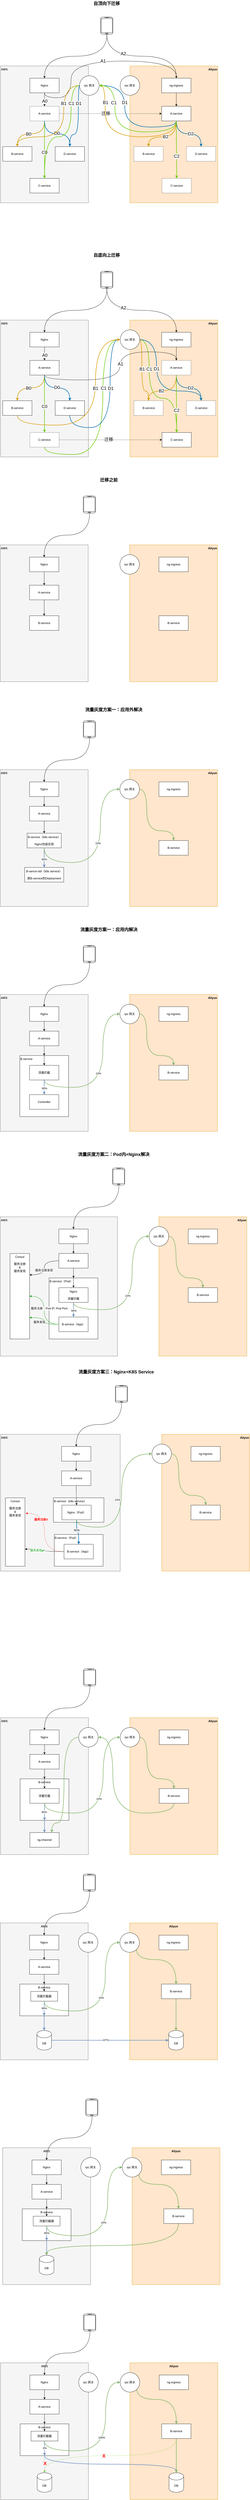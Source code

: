 <mxfile version="20.5.1" type="github">
  <diagram id="Bomps37VIKHpNAe9YnZH" name="第 1 页">
    <mxGraphModel dx="1298" dy="6679" grid="1" gridSize="10" guides="1" tooltips="1" connect="1" arrows="1" fold="1" page="1" pageScale="1" pageWidth="827" pageHeight="1169" math="0" shadow="0">
      <root>
        <mxCell id="0" />
        <mxCell id="1" parent="0" />
        <mxCell id="GRqfUsxwz95-C4cLxFxg-54" value="AWS" style="rounded=0;whiteSpace=wrap;html=1;fillColor=#f5f5f5;fontColor=#333333;strokeColor=#666666;fontStyle=1;verticalAlign=top;align=left;" vertex="1" parent="1">
          <mxGeometry x="41.25" y="1440" width="360" height="560" as="geometry" />
        </mxCell>
        <mxCell id="GRqfUsxwz95-C4cLxFxg-80" value="B-service" style="rounded=0;whiteSpace=wrap;html=1;strokeColor=#000000;verticalAlign=top;" vertex="1" parent="1">
          <mxGeometry x="121.25" y="1690" width="200" height="170" as="geometry" />
        </mxCell>
        <mxCell id="GRqfUsxwz95-C4cLxFxg-1" value="AWS" style="rounded=0;whiteSpace=wrap;html=1;fillColor=#f5f5f5;fontColor=#333333;strokeColor=#666666;fontStyle=1;verticalAlign=top;" vertex="1" parent="1">
          <mxGeometry x="40" y="2280" width="360" height="560" as="geometry" />
        </mxCell>
        <mxCell id="GRqfUsxwz95-C4cLxFxg-12" value="B-service" style="rounded=0;whiteSpace=wrap;html=1;strokeColor=#000000;verticalAlign=top;" vertex="1" parent="1">
          <mxGeometry x="120" y="2530" width="200" height="130" as="geometry" />
        </mxCell>
        <mxCell id="GRqfUsxwz95-C4cLxFxg-2" value="Aliyun" style="rounded=0;whiteSpace=wrap;html=1;fillColor=#ffe6cc;strokeColor=#d79b00;fontStyle=1;verticalAlign=top;" vertex="1" parent="1">
          <mxGeometry x="570" y="2280" width="360" height="560" as="geometry" />
        </mxCell>
        <mxCell id="GRqfUsxwz95-C4cLxFxg-14" style="edgeStyle=orthogonalEdgeStyle;rounded=0;orthogonalLoop=1;jettySize=auto;html=1;entryX=0.5;entryY=0;entryDx=0;entryDy=0;exitX=0.52;exitY=1;exitDx=0;exitDy=0;exitPerimeter=0;curved=1;" edge="1" parent="1" source="GRqfUsxwz95-C4cLxFxg-3" target="GRqfUsxwz95-C4cLxFxg-7">
          <mxGeometry relative="1" as="geometry" />
        </mxCell>
        <mxCell id="GRqfUsxwz95-C4cLxFxg-3" value="" style="verticalLabelPosition=bottom;verticalAlign=top;html=1;shadow=0;dashed=0;strokeWidth=1;shape=mxgraph.android.phone2;strokeColor=#000000;" vertex="1" parent="1">
          <mxGeometry x="380" y="2080" width="50" height="70" as="geometry" />
        </mxCell>
        <mxCell id="GRqfUsxwz95-C4cLxFxg-6" style="edgeStyle=orthogonalEdgeStyle;rounded=0;orthogonalLoop=1;jettySize=auto;html=1;entryX=0;entryY=0.5;entryDx=0;entryDy=0;entryPerimeter=0;strokeWidth=2;fillColor=#dae8fc;strokeColor=#6c8ebf;" edge="1" parent="1" source="GRqfUsxwz95-C4cLxFxg-4" target="GRqfUsxwz95-C4cLxFxg-5">
          <mxGeometry relative="1" as="geometry" />
        </mxCell>
        <mxCell id="GRqfUsxwz95-C4cLxFxg-18" value="DTS" style="edgeLabel;html=1;align=center;verticalAlign=middle;resizable=0;points=[];" vertex="1" connectable="0" parent="GRqfUsxwz95-C4cLxFxg-6">
          <mxGeometry x="-0.071" y="1" relative="1" as="geometry">
            <mxPoint as="offset" />
          </mxGeometry>
        </mxCell>
        <mxCell id="GRqfUsxwz95-C4cLxFxg-4" value="DB" style="shape=cylinder3;whiteSpace=wrap;html=1;boundedLbl=1;backgroundOutline=1;size=15;strokeColor=#000000;" vertex="1" parent="1">
          <mxGeometry x="190" y="2720" width="60" height="80" as="geometry" />
        </mxCell>
        <mxCell id="GRqfUsxwz95-C4cLxFxg-5" value="DB" style="shape=cylinder3;whiteSpace=wrap;html=1;boundedLbl=1;backgroundOutline=1;size=15;strokeColor=#000000;" vertex="1" parent="1">
          <mxGeometry x="730" y="2720" width="60" height="80" as="geometry" />
        </mxCell>
        <mxCell id="GRqfUsxwz95-C4cLxFxg-15" style="edgeStyle=orthogonalEdgeStyle;curved=1;rounded=0;orthogonalLoop=1;jettySize=auto;html=1;entryX=0.5;entryY=0;entryDx=0;entryDy=0;" edge="1" parent="1" source="GRqfUsxwz95-C4cLxFxg-7" target="GRqfUsxwz95-C4cLxFxg-11">
          <mxGeometry relative="1" as="geometry" />
        </mxCell>
        <mxCell id="GRqfUsxwz95-C4cLxFxg-7" value="Nginx" style="rounded=0;whiteSpace=wrap;html=1;strokeColor=#000000;" vertex="1" parent="1">
          <mxGeometry x="160" y="2330" width="120" height="60" as="geometry" />
        </mxCell>
        <mxCell id="GRqfUsxwz95-C4cLxFxg-8" value="ng-ingress" style="rounded=0;whiteSpace=wrap;html=1;strokeColor=#000000;" vertex="1" parent="1">
          <mxGeometry x="690" y="2330" width="120" height="60" as="geometry" />
        </mxCell>
        <mxCell id="GRqfUsxwz95-C4cLxFxg-9" value="rpc 网关" style="ellipse;whiteSpace=wrap;html=1;aspect=fixed;strokeColor=#000000;" vertex="1" parent="1">
          <mxGeometry x="360" y="2320" width="80" height="80" as="geometry" />
        </mxCell>
        <mxCell id="GRqfUsxwz95-C4cLxFxg-26" style="edgeStyle=orthogonalEdgeStyle;curved=1;rounded=0;orthogonalLoop=1;jettySize=auto;html=1;entryX=0.5;entryY=0;entryDx=0;entryDy=0;exitX=1;exitY=1;exitDx=0;exitDy=0;fillColor=#d5e8d4;strokeColor=#82b366;strokeWidth=2;" edge="1" parent="1" source="GRqfUsxwz95-C4cLxFxg-10" target="GRqfUsxwz95-C4cLxFxg-13">
          <mxGeometry relative="1" as="geometry">
            <Array as="points">
              <mxPoint x="598" y="2430" />
              <mxPoint x="760" y="2430" />
            </Array>
          </mxGeometry>
        </mxCell>
        <mxCell id="GRqfUsxwz95-C4cLxFxg-10" value="rpc 网关" style="ellipse;whiteSpace=wrap;html=1;aspect=fixed;strokeColor=#000000;" vertex="1" parent="1">
          <mxGeometry x="530" y="2320" width="80" height="80" as="geometry" />
        </mxCell>
        <mxCell id="GRqfUsxwz95-C4cLxFxg-16" style="edgeStyle=orthogonalEdgeStyle;curved=1;rounded=0;orthogonalLoop=1;jettySize=auto;html=1;entryX=0.5;entryY=0;entryDx=0;entryDy=0;" edge="1" parent="1" source="GRqfUsxwz95-C4cLxFxg-11" target="GRqfUsxwz95-C4cLxFxg-12">
          <mxGeometry relative="1" as="geometry" />
        </mxCell>
        <mxCell id="GRqfUsxwz95-C4cLxFxg-11" value="A-service" style="rounded=0;whiteSpace=wrap;html=1;strokeColor=#000000;" vertex="1" parent="1">
          <mxGeometry x="160" y="2430" width="120" height="60" as="geometry" />
        </mxCell>
        <mxCell id="GRqfUsxwz95-C4cLxFxg-17" style="edgeStyle=orthogonalEdgeStyle;curved=1;rounded=0;orthogonalLoop=1;jettySize=auto;html=1;entryX=0.5;entryY=0;entryDx=0;entryDy=0;entryPerimeter=0;fillColor=#dae8fc;strokeColor=#6c8ebf;strokeWidth=2;" edge="1" parent="1" source="GRqfUsxwz95-C4cLxFxg-12" target="GRqfUsxwz95-C4cLxFxg-4">
          <mxGeometry relative="1" as="geometry" />
        </mxCell>
        <mxCell id="GRqfUsxwz95-C4cLxFxg-27" style="edgeStyle=orthogonalEdgeStyle;curved=1;rounded=0;orthogonalLoop=1;jettySize=auto;html=1;entryX=0.5;entryY=0;entryDx=0;entryDy=0;entryPerimeter=0;fillColor=#d5e8d4;strokeColor=#82b366;strokeWidth=2;" edge="1" parent="1" source="GRqfUsxwz95-C4cLxFxg-13" target="GRqfUsxwz95-C4cLxFxg-5">
          <mxGeometry relative="1" as="geometry" />
        </mxCell>
        <mxCell id="GRqfUsxwz95-C4cLxFxg-13" value="B-service" style="rounded=0;whiteSpace=wrap;html=1;strokeColor=#000000;" vertex="1" parent="1">
          <mxGeometry x="700" y="2530" width="120" height="60" as="geometry" />
        </mxCell>
        <mxCell id="GRqfUsxwz95-C4cLxFxg-22" style="edgeStyle=orthogonalEdgeStyle;curved=1;rounded=0;orthogonalLoop=1;jettySize=auto;html=1;entryX=0.5;entryY=1;entryDx=0;entryDy=0;fillColor=#dae8fc;strokeColor=#6c8ebf;strokeWidth=2;" edge="1" parent="1" source="GRqfUsxwz95-C4cLxFxg-19" target="GRqfUsxwz95-C4cLxFxg-12">
          <mxGeometry relative="1" as="geometry">
            <Array as="points">
              <mxPoint x="220" y="2640" />
              <mxPoint x="220" y="2640" />
            </Array>
          </mxGeometry>
        </mxCell>
        <mxCell id="GRqfUsxwz95-C4cLxFxg-25" value="90%" style="edgeLabel;html=1;align=center;verticalAlign=middle;resizable=0;points=[];" vertex="1" connectable="0" parent="GRqfUsxwz95-C4cLxFxg-22">
          <mxGeometry x="-0.033" relative="1" as="geometry">
            <mxPoint as="offset" />
          </mxGeometry>
        </mxCell>
        <mxCell id="GRqfUsxwz95-C4cLxFxg-23" style="edgeStyle=orthogonalEdgeStyle;curved=1;rounded=0;orthogonalLoop=1;jettySize=auto;html=1;entryX=0;entryY=0.5;entryDx=0;entryDy=0;fillColor=#d5e8d4;strokeColor=#82b366;strokeWidth=2;" edge="1" parent="1" target="GRqfUsxwz95-C4cLxFxg-10">
          <mxGeometry relative="1" as="geometry">
            <mxPoint x="220" y="2600" as="sourcePoint" />
            <Array as="points">
              <mxPoint x="220" y="2640" />
              <mxPoint x="470" y="2640" />
              <mxPoint x="470" y="2360" />
            </Array>
          </mxGeometry>
        </mxCell>
        <mxCell id="GRqfUsxwz95-C4cLxFxg-24" value="10%" style="edgeLabel;html=1;align=center;verticalAlign=middle;resizable=0;points=[];" vertex="1" connectable="0" parent="GRqfUsxwz95-C4cLxFxg-23">
          <mxGeometry x="0.092" y="17" relative="1" as="geometry">
            <mxPoint as="offset" />
          </mxGeometry>
        </mxCell>
        <mxCell id="GRqfUsxwz95-C4cLxFxg-19" value="流量拦截器" style="rounded=0;whiteSpace=wrap;html=1;strokeColor=#000000;" vertex="1" parent="1">
          <mxGeometry x="165" y="2560" width="110" height="40" as="geometry" />
        </mxCell>
        <mxCell id="GRqfUsxwz95-C4cLxFxg-20" style="edgeStyle=orthogonalEdgeStyle;curved=1;rounded=0;orthogonalLoop=1;jettySize=auto;html=1;entryX=0.5;entryY=0;entryDx=0;entryDy=0;" edge="1" parent="1" source="GRqfUsxwz95-C4cLxFxg-12" target="GRqfUsxwz95-C4cLxFxg-19">
          <mxGeometry relative="1" as="geometry" />
        </mxCell>
        <mxCell id="GRqfUsxwz95-C4cLxFxg-56" value="Aliyun" style="rounded=0;whiteSpace=wrap;html=1;fillColor=#ffe6cc;strokeColor=#d79b00;fontStyle=1;verticalAlign=top;align=right;" vertex="1" parent="1">
          <mxGeometry x="571.25" y="1440" width="360" height="560" as="geometry" />
        </mxCell>
        <mxCell id="GRqfUsxwz95-C4cLxFxg-57" style="edgeStyle=orthogonalEdgeStyle;rounded=0;orthogonalLoop=1;jettySize=auto;html=1;entryX=0.5;entryY=0;entryDx=0;entryDy=0;exitX=0.52;exitY=1;exitDx=0;exitDy=0;exitPerimeter=0;curved=1;" edge="1" parent="1" source="GRqfUsxwz95-C4cLxFxg-58" target="GRqfUsxwz95-C4cLxFxg-64">
          <mxGeometry relative="1" as="geometry" />
        </mxCell>
        <mxCell id="GRqfUsxwz95-C4cLxFxg-58" value="" style="verticalLabelPosition=bottom;verticalAlign=top;html=1;shadow=0;dashed=0;strokeWidth=1;shape=mxgraph.android.phone2;strokeColor=#000000;" vertex="1" parent="1">
          <mxGeometry x="381.25" y="1240" width="50" height="70" as="geometry" />
        </mxCell>
        <mxCell id="GRqfUsxwz95-C4cLxFxg-63" style="edgeStyle=orthogonalEdgeStyle;curved=1;rounded=0;orthogonalLoop=1;jettySize=auto;html=1;entryX=0.5;entryY=0;entryDx=0;entryDy=0;" edge="1" parent="1" source="GRqfUsxwz95-C4cLxFxg-64" target="GRqfUsxwz95-C4cLxFxg-70">
          <mxGeometry relative="1" as="geometry" />
        </mxCell>
        <mxCell id="GRqfUsxwz95-C4cLxFxg-64" value="Nginx" style="rounded=0;whiteSpace=wrap;html=1;strokeColor=#000000;" vertex="1" parent="1">
          <mxGeometry x="161.25" y="1490" width="120" height="60" as="geometry" />
        </mxCell>
        <mxCell id="GRqfUsxwz95-C4cLxFxg-65" value="ng-ingress" style="rounded=0;whiteSpace=wrap;html=1;strokeColor=#000000;" vertex="1" parent="1">
          <mxGeometry x="691.25" y="1490" width="120" height="60" as="geometry" />
        </mxCell>
        <mxCell id="GRqfUsxwz95-C4cLxFxg-90" style="edgeStyle=orthogonalEdgeStyle;curved=1;rounded=0;orthogonalLoop=1;jettySize=auto;html=1;entryX=0.75;entryY=0;entryDx=0;entryDy=0;fillColor=#d5e8d4;strokeColor=#82b366;strokeWidth=2;" edge="1" parent="1" source="GRqfUsxwz95-C4cLxFxg-66" target="GRqfUsxwz95-C4cLxFxg-81">
          <mxGeometry relative="1" as="geometry">
            <Array as="points">
              <mxPoint x="301.25" y="1520" />
              <mxPoint x="301.25" y="1870" />
              <mxPoint x="251.25" y="1870" />
            </Array>
          </mxGeometry>
        </mxCell>
        <mxCell id="GRqfUsxwz95-C4cLxFxg-66" value="rpc 网关" style="ellipse;whiteSpace=wrap;html=1;aspect=fixed;strokeColor=#000000;" vertex="1" parent="1">
          <mxGeometry x="361.25" y="1480" width="80" height="80" as="geometry" />
        </mxCell>
        <mxCell id="GRqfUsxwz95-C4cLxFxg-67" style="rounded=0;orthogonalLoop=1;jettySize=auto;html=1;entryX=0.5;entryY=0;entryDx=0;entryDy=0;exitX=1;exitY=0.5;exitDx=0;exitDy=0;fillColor=#d5e8d4;strokeColor=#82b366;strokeWidth=2;edgeStyle=orthogonalEdgeStyle;curved=1;" edge="1" parent="1" source="GRqfUsxwz95-C4cLxFxg-68" target="GRqfUsxwz95-C4cLxFxg-73">
          <mxGeometry relative="1" as="geometry">
            <Array as="points">
              <mxPoint x="641.25" y="1520" />
              <mxPoint x="641.25" y="1690" />
              <mxPoint x="751.25" y="1690" />
            </Array>
          </mxGeometry>
        </mxCell>
        <mxCell id="GRqfUsxwz95-C4cLxFxg-68" value="rpc 网关" style="ellipse;whiteSpace=wrap;html=1;aspect=fixed;strokeColor=#000000;" vertex="1" parent="1">
          <mxGeometry x="531.25" y="1480" width="80" height="80" as="geometry" />
        </mxCell>
        <mxCell id="GRqfUsxwz95-C4cLxFxg-82" style="edgeStyle=orthogonalEdgeStyle;curved=1;rounded=0;orthogonalLoop=1;jettySize=auto;html=1;entryX=0.5;entryY=0;entryDx=0;entryDy=0;" edge="1" parent="1" source="GRqfUsxwz95-C4cLxFxg-70" target="GRqfUsxwz95-C4cLxFxg-80">
          <mxGeometry relative="1" as="geometry" />
        </mxCell>
        <mxCell id="GRqfUsxwz95-C4cLxFxg-70" value="A-service" style="rounded=0;whiteSpace=wrap;html=1;strokeColor=#000000;" vertex="1" parent="1">
          <mxGeometry x="161.25" y="1590" width="120" height="60" as="geometry" />
        </mxCell>
        <mxCell id="GRqfUsxwz95-C4cLxFxg-72" style="edgeStyle=orthogonalEdgeStyle;curved=1;rounded=0;orthogonalLoop=1;jettySize=auto;html=1;entryX=1;entryY=0.5;entryDx=0;entryDy=0;exitX=0.5;exitY=1;exitDx=0;exitDy=0;fillColor=#d5e8d4;strokeColor=#82b366;strokeWidth=2;" edge="1" parent="1" source="GRqfUsxwz95-C4cLxFxg-73" target="GRqfUsxwz95-C4cLxFxg-66">
          <mxGeometry relative="1" as="geometry">
            <mxPoint x="761.25" y="1880" as="targetPoint" />
            <Array as="points">
              <mxPoint x="751.25" y="1830" />
              <mxPoint x="501.25" y="1830" />
              <mxPoint x="501.25" y="1520" />
            </Array>
          </mxGeometry>
        </mxCell>
        <mxCell id="GRqfUsxwz95-C4cLxFxg-73" value="B-service" style="rounded=0;whiteSpace=wrap;html=1;strokeColor=#000000;" vertex="1" parent="1">
          <mxGeometry x="691.25" y="1730" width="120" height="60" as="geometry" />
        </mxCell>
        <mxCell id="GRqfUsxwz95-C4cLxFxg-83" style="edgeStyle=orthogonalEdgeStyle;curved=1;rounded=0;orthogonalLoop=1;jettySize=auto;html=1;entryX=0.5;entryY=0;entryDx=0;entryDy=0;fillColor=#dae8fc;strokeColor=#6c8ebf;strokeWidth=2;" edge="1" parent="1" source="GRqfUsxwz95-C4cLxFxg-80" target="GRqfUsxwz95-C4cLxFxg-81">
          <mxGeometry relative="1" as="geometry" />
        </mxCell>
        <mxCell id="GRqfUsxwz95-C4cLxFxg-85" style="edgeStyle=orthogonalEdgeStyle;curved=1;rounded=0;orthogonalLoop=1;jettySize=auto;html=1;entryX=0.5;entryY=0;entryDx=0;entryDy=0;" edge="1" parent="1" source="GRqfUsxwz95-C4cLxFxg-80" target="GRqfUsxwz95-C4cLxFxg-84">
          <mxGeometry relative="1" as="geometry" />
        </mxCell>
        <mxCell id="GRqfUsxwz95-C4cLxFxg-81" value="ng-channel" style="rounded=0;whiteSpace=wrap;html=1;strokeColor=#000000;" vertex="1" parent="1">
          <mxGeometry x="161.25" y="1910" width="120" height="60" as="geometry" />
        </mxCell>
        <mxCell id="GRqfUsxwz95-C4cLxFxg-86" style="edgeStyle=orthogonalEdgeStyle;curved=1;rounded=0;orthogonalLoop=1;jettySize=auto;html=1;entryX=0.5;entryY=1;entryDx=0;entryDy=0;fillColor=#dae8fc;strokeColor=#6c8ebf;strokeWidth=2;" edge="1" parent="1" source="GRqfUsxwz95-C4cLxFxg-84" target="GRqfUsxwz95-C4cLxFxg-80">
          <mxGeometry relative="1" as="geometry">
            <Array as="points">
              <mxPoint x="221.25" y="1840" />
              <mxPoint x="221.25" y="1840" />
            </Array>
          </mxGeometry>
        </mxCell>
        <mxCell id="GRqfUsxwz95-C4cLxFxg-89" value="90%" style="edgeLabel;html=1;align=center;verticalAlign=middle;resizable=0;points=[];" vertex="1" connectable="0" parent="GRqfUsxwz95-C4cLxFxg-86">
          <mxGeometry x="0.029" y="-2" relative="1" as="geometry">
            <mxPoint as="offset" />
          </mxGeometry>
        </mxCell>
        <mxCell id="GRqfUsxwz95-C4cLxFxg-87" style="edgeStyle=orthogonalEdgeStyle;curved=1;rounded=0;orthogonalLoop=1;jettySize=auto;html=1;entryX=0;entryY=0.5;entryDx=0;entryDy=0;exitX=0.5;exitY=1;exitDx=0;exitDy=0;fillColor=#d5e8d4;strokeColor=#82b366;strokeWidth=2;" edge="1" parent="1" source="GRqfUsxwz95-C4cLxFxg-84" target="GRqfUsxwz95-C4cLxFxg-68">
          <mxGeometry relative="1" as="geometry">
            <Array as="points">
              <mxPoint x="221.25" y="1830" />
              <mxPoint x="461.25" y="1830" />
              <mxPoint x="461.25" y="1520" />
            </Array>
          </mxGeometry>
        </mxCell>
        <mxCell id="GRqfUsxwz95-C4cLxFxg-88" value="10%" style="edgeLabel;html=1;align=center;verticalAlign=middle;resizable=0;points=[];" vertex="1" connectable="0" parent="GRqfUsxwz95-C4cLxFxg-87">
          <mxGeometry x="0.024" y="18" relative="1" as="geometry">
            <mxPoint as="offset" />
          </mxGeometry>
        </mxCell>
        <mxCell id="GRqfUsxwz95-C4cLxFxg-84" value="流量拦截" style="rounded=0;whiteSpace=wrap;html=1;strokeColor=#000000;" vertex="1" parent="1">
          <mxGeometry x="161.25" y="1730" width="120" height="60" as="geometry" />
        </mxCell>
        <mxCell id="GRqfUsxwz95-C4cLxFxg-91" value="AWS" style="rounded=0;whiteSpace=wrap;html=1;fillColor=#f5f5f5;fontColor=#333333;strokeColor=#666666;fontStyle=1;verticalAlign=top;align=left;" vertex="1" parent="1">
          <mxGeometry x="40" y="-1520" width="360" height="560" as="geometry" />
        </mxCell>
        <mxCell id="GRqfUsxwz95-C4cLxFxg-92" value="B-service" style="rounded=0;whiteSpace=wrap;html=1;strokeColor=#000000;verticalAlign=top;align=left;" vertex="1" parent="1">
          <mxGeometry x="120" y="-1270" width="200" height="250" as="geometry" />
        </mxCell>
        <mxCell id="GRqfUsxwz95-C4cLxFxg-93" value="Aliyun" style="rounded=0;whiteSpace=wrap;html=1;fillColor=#ffe6cc;strokeColor=#d79b00;fontStyle=1;verticalAlign=top;align=right;" vertex="1" parent="1">
          <mxGeometry x="570" y="-1520" width="360" height="560" as="geometry" />
        </mxCell>
        <mxCell id="GRqfUsxwz95-C4cLxFxg-94" style="edgeStyle=orthogonalEdgeStyle;rounded=0;orthogonalLoop=1;jettySize=auto;html=1;entryX=0.5;entryY=0;entryDx=0;entryDy=0;exitX=0.52;exitY=1;exitDx=0;exitDy=0;exitPerimeter=0;curved=1;" edge="1" parent="1" source="GRqfUsxwz95-C4cLxFxg-95" target="GRqfUsxwz95-C4cLxFxg-97">
          <mxGeometry relative="1" as="geometry" />
        </mxCell>
        <mxCell id="GRqfUsxwz95-C4cLxFxg-95" value="" style="verticalLabelPosition=bottom;verticalAlign=top;html=1;shadow=0;dashed=0;strokeWidth=1;shape=mxgraph.android.phone2;strokeColor=#000000;" vertex="1" parent="1">
          <mxGeometry x="380" y="-1720" width="50" height="70" as="geometry" />
        </mxCell>
        <mxCell id="GRqfUsxwz95-C4cLxFxg-96" style="edgeStyle=orthogonalEdgeStyle;curved=1;rounded=0;orthogonalLoop=1;jettySize=auto;html=1;entryX=0.5;entryY=0;entryDx=0;entryDy=0;" edge="1" parent="1" source="GRqfUsxwz95-C4cLxFxg-97" target="GRqfUsxwz95-C4cLxFxg-104">
          <mxGeometry relative="1" as="geometry" />
        </mxCell>
        <mxCell id="GRqfUsxwz95-C4cLxFxg-97" value="Nginx" style="rounded=0;whiteSpace=wrap;html=1;strokeColor=#000000;" vertex="1" parent="1">
          <mxGeometry x="160" y="-1470" width="120" height="60" as="geometry" />
        </mxCell>
        <mxCell id="GRqfUsxwz95-C4cLxFxg-98" value="ng-ingress" style="rounded=0;whiteSpace=wrap;html=1;strokeColor=#000000;" vertex="1" parent="1">
          <mxGeometry x="690" y="-1470" width="120" height="60" as="geometry" />
        </mxCell>
        <mxCell id="GRqfUsxwz95-C4cLxFxg-101" style="rounded=0;orthogonalLoop=1;jettySize=auto;html=1;entryX=0.5;entryY=0;entryDx=0;entryDy=0;exitX=1;exitY=0.5;exitDx=0;exitDy=0;fillColor=#d5e8d4;strokeColor=#82b366;strokeWidth=2;edgeStyle=orthogonalEdgeStyle;curved=1;" edge="1" parent="1" source="GRqfUsxwz95-C4cLxFxg-102" target="GRqfUsxwz95-C4cLxFxg-106">
          <mxGeometry relative="1" as="geometry">
            <Array as="points">
              <mxPoint x="640" y="-1440" />
              <mxPoint x="640" y="-1270" />
              <mxPoint x="750" y="-1270" />
            </Array>
          </mxGeometry>
        </mxCell>
        <mxCell id="GRqfUsxwz95-C4cLxFxg-102" value="rpc 网关" style="ellipse;whiteSpace=wrap;html=1;aspect=fixed;strokeColor=#000000;" vertex="1" parent="1">
          <mxGeometry x="530" y="-1480" width="80" height="80" as="geometry" />
        </mxCell>
        <mxCell id="GRqfUsxwz95-C4cLxFxg-103" style="edgeStyle=orthogonalEdgeStyle;curved=1;rounded=0;orthogonalLoop=1;jettySize=auto;html=1;entryX=0.5;entryY=0;entryDx=0;entryDy=0;" edge="1" parent="1" source="GRqfUsxwz95-C4cLxFxg-104" target="GRqfUsxwz95-C4cLxFxg-92">
          <mxGeometry relative="1" as="geometry" />
        </mxCell>
        <mxCell id="GRqfUsxwz95-C4cLxFxg-104" value="A-service" style="rounded=0;whiteSpace=wrap;html=1;strokeColor=#000000;" vertex="1" parent="1">
          <mxGeometry x="160" y="-1370" width="120" height="60" as="geometry" />
        </mxCell>
        <mxCell id="GRqfUsxwz95-C4cLxFxg-106" value="B-service" style="rounded=0;whiteSpace=wrap;html=1;strokeColor=#000000;" vertex="1" parent="1">
          <mxGeometry x="690" y="-1230" width="120" height="60" as="geometry" />
        </mxCell>
        <mxCell id="GRqfUsxwz95-C4cLxFxg-108" style="edgeStyle=orthogonalEdgeStyle;curved=1;rounded=0;orthogonalLoop=1;jettySize=auto;html=1;entryX=0.5;entryY=0;entryDx=0;entryDy=0;" edge="1" parent="1" source="GRqfUsxwz95-C4cLxFxg-92" target="GRqfUsxwz95-C4cLxFxg-114">
          <mxGeometry relative="1" as="geometry" />
        </mxCell>
        <mxCell id="GRqfUsxwz95-C4cLxFxg-112" style="edgeStyle=orthogonalEdgeStyle;curved=1;rounded=0;orthogonalLoop=1;jettySize=auto;html=1;entryX=0;entryY=0.5;entryDx=0;entryDy=0;exitX=0.5;exitY=1;exitDx=0;exitDy=0;fillColor=#d5e8d4;strokeColor=#82b366;strokeWidth=2;" edge="1" parent="1" source="GRqfUsxwz95-C4cLxFxg-114" target="GRqfUsxwz95-C4cLxFxg-102">
          <mxGeometry relative="1" as="geometry">
            <Array as="points">
              <mxPoint x="220" y="-1140" />
              <mxPoint x="460" y="-1140" />
              <mxPoint x="460" y="-1440" />
            </Array>
          </mxGeometry>
        </mxCell>
        <mxCell id="GRqfUsxwz95-C4cLxFxg-113" value="10%" style="edgeLabel;html=1;align=center;verticalAlign=middle;resizable=0;points=[];" vertex="1" connectable="0" parent="GRqfUsxwz95-C4cLxFxg-112">
          <mxGeometry x="0.024" y="18" relative="1" as="geometry">
            <mxPoint as="offset" />
          </mxGeometry>
        </mxCell>
        <mxCell id="GRqfUsxwz95-C4cLxFxg-117" style="edgeStyle=orthogonalEdgeStyle;curved=1;rounded=0;orthogonalLoop=1;jettySize=auto;html=1;entryX=0.5;entryY=0;entryDx=0;entryDy=0;strokeWidth=2;fillColor=#dae8fc;strokeColor=#6c8ebf;" edge="1" parent="1" source="GRqfUsxwz95-C4cLxFxg-114" target="GRqfUsxwz95-C4cLxFxg-116">
          <mxGeometry relative="1" as="geometry" />
        </mxCell>
        <mxCell id="GRqfUsxwz95-C4cLxFxg-118" value="90%" style="edgeLabel;html=1;align=center;verticalAlign=middle;resizable=0;points=[];" vertex="1" connectable="0" parent="GRqfUsxwz95-C4cLxFxg-117">
          <mxGeometry x="0.133" y="1" relative="1" as="geometry">
            <mxPoint as="offset" />
          </mxGeometry>
        </mxCell>
        <mxCell id="GRqfUsxwz95-C4cLxFxg-114" value="流量拦截" style="rounded=0;whiteSpace=wrap;html=1;strokeColor=#000000;" vertex="1" parent="1">
          <mxGeometry x="160" y="-1230" width="120" height="60" as="geometry" />
        </mxCell>
        <mxCell id="GRqfUsxwz95-C4cLxFxg-116" value="Controller" style="rounded=0;whiteSpace=wrap;html=1;strokeColor=#000000;" vertex="1" parent="1">
          <mxGeometry x="160" y="-1110" width="120" height="60" as="geometry" />
        </mxCell>
        <mxCell id="GRqfUsxwz95-C4cLxFxg-119" value="AWS" style="rounded=0;whiteSpace=wrap;html=1;fillColor=#f5f5f5;fontColor=#333333;strokeColor=#666666;fontStyle=1;verticalAlign=top;align=left;" vertex="1" parent="1">
          <mxGeometry x="40" y="-2440" width="360" height="560" as="geometry" />
        </mxCell>
        <mxCell id="GRqfUsxwz95-C4cLxFxg-121" value="Aliyun" style="rounded=0;whiteSpace=wrap;html=1;fillColor=#ffe6cc;strokeColor=#d79b00;fontStyle=1;verticalAlign=top;align=right;" vertex="1" parent="1">
          <mxGeometry x="570" y="-2440" width="360" height="560" as="geometry" />
        </mxCell>
        <mxCell id="GRqfUsxwz95-C4cLxFxg-122" style="edgeStyle=orthogonalEdgeStyle;rounded=0;orthogonalLoop=1;jettySize=auto;html=1;entryX=0.5;entryY=0;entryDx=0;entryDy=0;exitX=0.52;exitY=1;exitDx=0;exitDy=0;exitPerimeter=0;curved=1;" edge="1" parent="1" source="GRqfUsxwz95-C4cLxFxg-123" target="GRqfUsxwz95-C4cLxFxg-125">
          <mxGeometry relative="1" as="geometry" />
        </mxCell>
        <mxCell id="GRqfUsxwz95-C4cLxFxg-123" value="" style="verticalLabelPosition=bottom;verticalAlign=top;html=1;shadow=0;dashed=0;strokeWidth=1;shape=mxgraph.android.phone2;strokeColor=#000000;" vertex="1" parent="1">
          <mxGeometry x="380" y="-2640" width="50" height="70" as="geometry" />
        </mxCell>
        <mxCell id="GRqfUsxwz95-C4cLxFxg-124" style="edgeStyle=orthogonalEdgeStyle;curved=1;rounded=0;orthogonalLoop=1;jettySize=auto;html=1;entryX=0.5;entryY=0;entryDx=0;entryDy=0;" edge="1" parent="1" source="GRqfUsxwz95-C4cLxFxg-125" target="GRqfUsxwz95-C4cLxFxg-130">
          <mxGeometry relative="1" as="geometry" />
        </mxCell>
        <mxCell id="GRqfUsxwz95-C4cLxFxg-125" value="Nginx" style="rounded=0;whiteSpace=wrap;html=1;strokeColor=#000000;" vertex="1" parent="1">
          <mxGeometry x="160" y="-2390" width="120" height="60" as="geometry" />
        </mxCell>
        <mxCell id="GRqfUsxwz95-C4cLxFxg-126" value="ng-ingress" style="rounded=0;whiteSpace=wrap;html=1;strokeColor=#000000;" vertex="1" parent="1">
          <mxGeometry x="690" y="-2390" width="120" height="60" as="geometry" />
        </mxCell>
        <mxCell id="GRqfUsxwz95-C4cLxFxg-127" style="rounded=0;orthogonalLoop=1;jettySize=auto;html=1;entryX=0.5;entryY=0;entryDx=0;entryDy=0;exitX=1;exitY=0.5;exitDx=0;exitDy=0;fillColor=#d5e8d4;strokeColor=#82b366;strokeWidth=2;edgeStyle=orthogonalEdgeStyle;curved=1;" edge="1" parent="1" source="GRqfUsxwz95-C4cLxFxg-128" target="GRqfUsxwz95-C4cLxFxg-131">
          <mxGeometry relative="1" as="geometry">
            <Array as="points">
              <mxPoint x="640" y="-2360" />
              <mxPoint x="640" y="-2190" />
              <mxPoint x="750" y="-2190" />
            </Array>
          </mxGeometry>
        </mxCell>
        <mxCell id="GRqfUsxwz95-C4cLxFxg-128" value="rpc 网关" style="ellipse;whiteSpace=wrap;html=1;aspect=fixed;strokeColor=#000000;" vertex="1" parent="1">
          <mxGeometry x="530" y="-2400" width="80" height="80" as="geometry" />
        </mxCell>
        <mxCell id="GRqfUsxwz95-C4cLxFxg-129" style="edgeStyle=orthogonalEdgeStyle;curved=1;rounded=0;orthogonalLoop=1;jettySize=auto;html=1;entryX=0.5;entryY=0;entryDx=0;entryDy=0;" edge="1" parent="1" source="GRqfUsxwz95-C4cLxFxg-130" target="GRqfUsxwz95-C4cLxFxg-139">
          <mxGeometry relative="1" as="geometry">
            <mxPoint x="220" y="-2190" as="targetPoint" />
          </mxGeometry>
        </mxCell>
        <mxCell id="GRqfUsxwz95-C4cLxFxg-130" value="A-service" style="rounded=0;whiteSpace=wrap;html=1;strokeColor=#000000;" vertex="1" parent="1">
          <mxGeometry x="160" y="-2290" width="120" height="60" as="geometry" />
        </mxCell>
        <mxCell id="GRqfUsxwz95-C4cLxFxg-131" value="B-service" style="rounded=0;whiteSpace=wrap;html=1;strokeColor=#000000;" vertex="1" parent="1">
          <mxGeometry x="690" y="-2150" width="120" height="60" as="geometry" />
        </mxCell>
        <mxCell id="GRqfUsxwz95-C4cLxFxg-141" style="edgeStyle=orthogonalEdgeStyle;curved=1;rounded=0;orthogonalLoop=1;jettySize=auto;html=1;entryX=0.5;entryY=0;entryDx=0;entryDy=0;strokeWidth=2;fillColor=#dae8fc;strokeColor=#6c8ebf;" edge="1" parent="1" source="GRqfUsxwz95-C4cLxFxg-139" target="GRqfUsxwz95-C4cLxFxg-140">
          <mxGeometry relative="1" as="geometry" />
        </mxCell>
        <mxCell id="GRqfUsxwz95-C4cLxFxg-144" value="90%" style="edgeLabel;html=1;align=center;verticalAlign=middle;resizable=0;points=[];" vertex="1" connectable="0" parent="GRqfUsxwz95-C4cLxFxg-141">
          <mxGeometry x="0.175" relative="1" as="geometry">
            <mxPoint as="offset" />
          </mxGeometry>
        </mxCell>
        <mxCell id="GRqfUsxwz95-C4cLxFxg-142" style="edgeStyle=orthogonalEdgeStyle;curved=1;rounded=0;orthogonalLoop=1;jettySize=auto;html=1;entryX=0;entryY=0.5;entryDx=0;entryDy=0;strokeWidth=2;exitX=0.5;exitY=1;exitDx=0;exitDy=0;fillColor=#d5e8d4;strokeColor=#82b366;" edge="1" parent="1" source="GRqfUsxwz95-C4cLxFxg-139" target="GRqfUsxwz95-C4cLxFxg-128">
          <mxGeometry relative="1" as="geometry">
            <Array as="points">
              <mxPoint x="220" y="-2060" />
              <mxPoint x="450" y="-2060" />
              <mxPoint x="450" y="-2360" />
            </Array>
          </mxGeometry>
        </mxCell>
        <mxCell id="GRqfUsxwz95-C4cLxFxg-143" value="10%" style="edgeLabel;html=1;align=center;verticalAlign=middle;resizable=0;points=[];" vertex="1" connectable="0" parent="GRqfUsxwz95-C4cLxFxg-142">
          <mxGeometry x="-0.061" y="9" relative="1" as="geometry">
            <mxPoint x="-1" y="-55" as="offset" />
          </mxGeometry>
        </mxCell>
        <mxCell id="GRqfUsxwz95-C4cLxFxg-139" value="B-service（k8s service）&lt;br&gt;&lt;br&gt;Nginx伪装实现" style="rounded=0;whiteSpace=wrap;html=1;strokeColor=#000000;" vertex="1" parent="1">
          <mxGeometry x="150" y="-2180" width="140" height="60" as="geometry" />
        </mxCell>
        <mxCell id="GRqfUsxwz95-C4cLxFxg-140" value="B-serice-old（k8s service）&lt;br&gt;&lt;br&gt;原B-service的Deployment" style="rounded=0;whiteSpace=wrap;html=1;strokeColor=#000000;" vertex="1" parent="1">
          <mxGeometry x="140" y="-2040" width="160" height="60" as="geometry" />
        </mxCell>
        <mxCell id="GRqfUsxwz95-C4cLxFxg-145" value="迁移之前" style="text;html=1;strokeColor=none;fillColor=none;align=center;verticalAlign=middle;whiteSpace=wrap;rounded=0;fontSize=18;fontStyle=1" vertex="1" parent="1">
          <mxGeometry x="340" y="-3640" width="290" height="30" as="geometry" />
        </mxCell>
        <mxCell id="GRqfUsxwz95-C4cLxFxg-146" value="流量灰度方案一：应用内解决" style="text;html=1;strokeColor=none;fillColor=none;align=center;verticalAlign=middle;whiteSpace=wrap;rounded=0;fontSize=18;fontStyle=1" vertex="1" parent="1">
          <mxGeometry x="340" y="-1800" width="290" height="30" as="geometry" />
        </mxCell>
        <mxCell id="GRqfUsxwz95-C4cLxFxg-147" value="AWS" style="rounded=0;whiteSpace=wrap;html=1;fillColor=#f5f5f5;fontColor=#333333;strokeColor=#666666;fontStyle=1;verticalAlign=top;align=left;" vertex="1" parent="1">
          <mxGeometry x="40" y="-3360" width="360" height="560" as="geometry" />
        </mxCell>
        <mxCell id="GRqfUsxwz95-C4cLxFxg-148" value="Aliyun" style="rounded=0;whiteSpace=wrap;html=1;fillColor=#ffe6cc;strokeColor=#d79b00;fontStyle=1;verticalAlign=top;align=right;" vertex="1" parent="1">
          <mxGeometry x="570" y="-3360" width="360" height="560" as="geometry" />
        </mxCell>
        <mxCell id="GRqfUsxwz95-C4cLxFxg-149" style="edgeStyle=orthogonalEdgeStyle;rounded=0;orthogonalLoop=1;jettySize=auto;html=1;entryX=0.5;entryY=0;entryDx=0;entryDy=0;exitX=0.52;exitY=1;exitDx=0;exitDy=0;exitPerimeter=0;curved=1;" edge="1" parent="1" source="GRqfUsxwz95-C4cLxFxg-150" target="GRqfUsxwz95-C4cLxFxg-152">
          <mxGeometry relative="1" as="geometry" />
        </mxCell>
        <mxCell id="GRqfUsxwz95-C4cLxFxg-150" value="" style="verticalLabelPosition=bottom;verticalAlign=top;html=1;shadow=0;dashed=0;strokeWidth=1;shape=mxgraph.android.phone2;strokeColor=#000000;" vertex="1" parent="1">
          <mxGeometry x="380" y="-3560" width="50" height="70" as="geometry" />
        </mxCell>
        <mxCell id="GRqfUsxwz95-C4cLxFxg-151" style="edgeStyle=orthogonalEdgeStyle;curved=1;rounded=0;orthogonalLoop=1;jettySize=auto;html=1;entryX=0.5;entryY=0;entryDx=0;entryDy=0;" edge="1" parent="1" source="GRqfUsxwz95-C4cLxFxg-152" target="GRqfUsxwz95-C4cLxFxg-157">
          <mxGeometry relative="1" as="geometry" />
        </mxCell>
        <mxCell id="GRqfUsxwz95-C4cLxFxg-152" value="Nginx" style="rounded=0;whiteSpace=wrap;html=1;strokeColor=#000000;" vertex="1" parent="1">
          <mxGeometry x="160" y="-3310" width="120" height="60" as="geometry" />
        </mxCell>
        <mxCell id="GRqfUsxwz95-C4cLxFxg-153" value="ng-ingress" style="rounded=0;whiteSpace=wrap;html=1;strokeColor=#000000;" vertex="1" parent="1">
          <mxGeometry x="690" y="-3310" width="120" height="60" as="geometry" />
        </mxCell>
        <mxCell id="GRqfUsxwz95-C4cLxFxg-155" value="rpc 网关" style="ellipse;whiteSpace=wrap;html=1;aspect=fixed;strokeColor=#000000;" vertex="1" parent="1">
          <mxGeometry x="530" y="-3320" width="80" height="80" as="geometry" />
        </mxCell>
        <mxCell id="GRqfUsxwz95-C4cLxFxg-156" style="edgeStyle=orthogonalEdgeStyle;curved=1;rounded=0;orthogonalLoop=1;jettySize=auto;html=1;entryX=0.5;entryY=0;entryDx=0;entryDy=0;" edge="1" parent="1" source="GRqfUsxwz95-C4cLxFxg-157" target="GRqfUsxwz95-C4cLxFxg-165">
          <mxGeometry relative="1" as="geometry">
            <mxPoint x="220" y="-3100" as="targetPoint" />
          </mxGeometry>
        </mxCell>
        <mxCell id="GRqfUsxwz95-C4cLxFxg-157" value="A-service" style="rounded=0;whiteSpace=wrap;html=1;strokeColor=#000000;" vertex="1" parent="1">
          <mxGeometry x="160" y="-3195" width="120" height="60" as="geometry" />
        </mxCell>
        <mxCell id="GRqfUsxwz95-C4cLxFxg-158" value="B-service" style="rounded=0;whiteSpace=wrap;html=1;strokeColor=#000000;" vertex="1" parent="1">
          <mxGeometry x="690" y="-3070" width="120" height="60" as="geometry" />
        </mxCell>
        <mxCell id="GRqfUsxwz95-C4cLxFxg-165" value="B-service" style="rounded=0;whiteSpace=wrap;html=1;strokeColor=#000000;" vertex="1" parent="1">
          <mxGeometry x="160" y="-3070" width="120" height="60" as="geometry" />
        </mxCell>
        <mxCell id="GRqfUsxwz95-C4cLxFxg-166" value="流量灰度方案一：应用外解决" style="text;html=1;strokeColor=none;fillColor=none;align=center;verticalAlign=middle;whiteSpace=wrap;rounded=0;fontSize=18;fontStyle=1" vertex="1" parent="1">
          <mxGeometry x="360" y="-2700" width="290" height="30" as="geometry" />
        </mxCell>
        <mxCell id="GRqfUsxwz95-C4cLxFxg-167" value="自顶向下迁移" style="text;html=1;strokeColor=none;fillColor=none;align=center;verticalAlign=middle;whiteSpace=wrap;rounded=0;fontSize=18;fontStyle=1" vertex="1" parent="1">
          <mxGeometry x="331.25" y="-5590" width="290" height="30" as="geometry" />
        </mxCell>
        <mxCell id="GRqfUsxwz95-C4cLxFxg-168" value="AWS" style="rounded=0;whiteSpace=wrap;html=1;fillColor=#f5f5f5;fontColor=#333333;strokeColor=#666666;fontStyle=1;verticalAlign=top;align=left;" vertex="1" parent="1">
          <mxGeometry x="41.25" y="-5320" width="360" height="560" as="geometry" />
        </mxCell>
        <mxCell id="GRqfUsxwz95-C4cLxFxg-169" value="Aliyun" style="rounded=0;whiteSpace=wrap;html=1;fillColor=#ffe6cc;strokeColor=#d79b00;fontStyle=1;verticalAlign=top;align=right;" vertex="1" parent="1">
          <mxGeometry x="571.25" y="-5320" width="360" height="560" as="geometry" />
        </mxCell>
        <mxCell id="GRqfUsxwz95-C4cLxFxg-170" style="edgeStyle=orthogonalEdgeStyle;rounded=0;orthogonalLoop=1;jettySize=auto;html=1;entryX=0.5;entryY=0;entryDx=0;entryDy=0;exitX=0.52;exitY=1;exitDx=0;exitDy=0;exitPerimeter=0;curved=1;" edge="1" parent="1" source="GRqfUsxwz95-C4cLxFxg-171" target="GRqfUsxwz95-C4cLxFxg-173">
          <mxGeometry relative="1" as="geometry" />
        </mxCell>
        <mxCell id="GRqfUsxwz95-C4cLxFxg-209" style="edgeStyle=orthogonalEdgeStyle;curved=1;rounded=0;orthogonalLoop=1;jettySize=auto;html=1;entryX=0.5;entryY=0;entryDx=0;entryDy=0;strokeColor=#000000;strokeWidth=1;fontSize=18;fontColor=#000000;exitX=0.5;exitY=1;exitDx=0;exitDy=0;exitPerimeter=0;" edge="1" parent="1" source="GRqfUsxwz95-C4cLxFxg-171" target="GRqfUsxwz95-C4cLxFxg-174">
          <mxGeometry relative="1" as="geometry" />
        </mxCell>
        <mxCell id="GRqfUsxwz95-C4cLxFxg-210" value="A2" style="edgeLabel;html=1;align=center;verticalAlign=middle;resizable=0;points=[];fontSize=18;fontColor=#000000;" vertex="1" connectable="0" parent="GRqfUsxwz95-C4cLxFxg-209">
          <mxGeometry x="-0.325" y="10" relative="1" as="geometry">
            <mxPoint as="offset" />
          </mxGeometry>
        </mxCell>
        <mxCell id="GRqfUsxwz95-C4cLxFxg-171" value="" style="verticalLabelPosition=bottom;verticalAlign=top;html=1;shadow=0;dashed=0;strokeWidth=1;shape=mxgraph.android.phone2;strokeColor=#000000;" vertex="1" parent="1">
          <mxGeometry x="451.25" y="-5520" width="50" height="70" as="geometry" />
        </mxCell>
        <mxCell id="GRqfUsxwz95-C4cLxFxg-172" style="edgeStyle=orthogonalEdgeStyle;curved=1;rounded=0;orthogonalLoop=1;jettySize=auto;html=1;entryX=0.5;entryY=0;entryDx=0;entryDy=0;fillColor=#b0e3e6;strokeColor=#000000;strokeWidth=1;" edge="1" parent="1" source="GRqfUsxwz95-C4cLxFxg-173" target="GRqfUsxwz95-C4cLxFxg-177">
          <mxGeometry relative="1" as="geometry" />
        </mxCell>
        <mxCell id="GRqfUsxwz95-C4cLxFxg-207" value="A0" style="edgeLabel;html=1;align=center;verticalAlign=middle;resizable=0;points=[];fontSize=18;fontColor=#000000;" vertex="1" connectable="0" parent="GRqfUsxwz95-C4cLxFxg-172">
          <mxGeometry x="0.236" relative="1" as="geometry">
            <mxPoint as="offset" />
          </mxGeometry>
        </mxCell>
        <mxCell id="GRqfUsxwz95-C4cLxFxg-188" style="edgeStyle=orthogonalEdgeStyle;curved=1;rounded=0;orthogonalLoop=1;jettySize=auto;html=1;entryX=0.5;entryY=0;entryDx=0;entryDy=0;strokeWidth=1;fontSize=18;exitX=0.5;exitY=1;exitDx=0;exitDy=0;fillColor=#b0e3e6;strokeColor=#000000;" edge="1" parent="1" source="GRqfUsxwz95-C4cLxFxg-173" target="GRqfUsxwz95-C4cLxFxg-174">
          <mxGeometry relative="1" as="geometry">
            <Array as="points">
              <mxPoint x="221" y="-5190" />
              <mxPoint x="330" y="-5190" />
              <mxPoint x="330" y="-5340" />
              <mxPoint x="761" y="-5340" />
            </Array>
          </mxGeometry>
        </mxCell>
        <mxCell id="GRqfUsxwz95-C4cLxFxg-208" value="A1" style="edgeLabel;html=1;align=center;verticalAlign=middle;resizable=0;points=[];fontSize=18;fontColor=#000000;" vertex="1" connectable="0" parent="GRqfUsxwz95-C4cLxFxg-188">
          <mxGeometry x="-0.149" y="10" relative="1" as="geometry">
            <mxPoint x="77" y="10" as="offset" />
          </mxGeometry>
        </mxCell>
        <mxCell id="GRqfUsxwz95-C4cLxFxg-173" value="Nginx" style="rounded=0;whiteSpace=wrap;html=1;strokeColor=#000000;" vertex="1" parent="1">
          <mxGeometry x="161.25" y="-5270" width="120" height="60" as="geometry" />
        </mxCell>
        <mxCell id="GRqfUsxwz95-C4cLxFxg-189" style="edgeStyle=orthogonalEdgeStyle;curved=1;rounded=0;orthogonalLoop=1;jettySize=auto;html=1;entryX=0.5;entryY=0;entryDx=0;entryDy=0;strokeWidth=1;fontSize=18;" edge="1" parent="1" source="GRqfUsxwz95-C4cLxFxg-174" target="GRqfUsxwz95-C4cLxFxg-178">
          <mxGeometry relative="1" as="geometry" />
        </mxCell>
        <mxCell id="GRqfUsxwz95-C4cLxFxg-174" value="ng-ingress" style="rounded=0;whiteSpace=wrap;html=1;strokeColor=#000000;" vertex="1" parent="1">
          <mxGeometry x="701.25" y="-5270" width="120" height="60" as="geometry" />
        </mxCell>
        <mxCell id="GRqfUsxwz95-C4cLxFxg-175" value="rpc 网关" style="ellipse;whiteSpace=wrap;html=1;aspect=fixed;strokeColor=#000000;" vertex="1" parent="1">
          <mxGeometry x="531.25" y="-5280" width="80" height="80" as="geometry" />
        </mxCell>
        <mxCell id="GRqfUsxwz95-C4cLxFxg-176" style="edgeStyle=orthogonalEdgeStyle;curved=1;rounded=0;orthogonalLoop=1;jettySize=auto;html=1;entryX=0.5;entryY=0;entryDx=0;entryDy=0;fillColor=#ffe6cc;strokeColor=#d79b00;strokeWidth=2;" edge="1" parent="1" source="GRqfUsxwz95-C4cLxFxg-177" target="GRqfUsxwz95-C4cLxFxg-179">
          <mxGeometry relative="1" as="geometry">
            <mxPoint x="221.25" y="-5060" as="targetPoint" />
          </mxGeometry>
        </mxCell>
        <mxCell id="GRqfUsxwz95-C4cLxFxg-194" value="B0" style="edgeLabel;html=1;align=center;verticalAlign=middle;resizable=0;points=[];fontSize=18;" vertex="1" connectable="0" parent="GRqfUsxwz95-C4cLxFxg-176">
          <mxGeometry x="0.105" relative="1" as="geometry">
            <mxPoint x="1" y="1" as="offset" />
          </mxGeometry>
        </mxCell>
        <mxCell id="GRqfUsxwz95-C4cLxFxg-182" style="edgeStyle=orthogonalEdgeStyle;curved=1;rounded=0;orthogonalLoop=1;jettySize=auto;html=1;entryX=0;entryY=0.5;entryDx=0;entryDy=0;strokeWidth=1;fontSize=18;dashed=1;" edge="1" parent="1" source="GRqfUsxwz95-C4cLxFxg-177" target="GRqfUsxwz95-C4cLxFxg-178">
          <mxGeometry relative="1" as="geometry" />
        </mxCell>
        <mxCell id="GRqfUsxwz95-C4cLxFxg-196" value="迁移" style="edgeLabel;html=1;align=center;verticalAlign=middle;resizable=0;points=[];fontSize=18;fontColor=#000000;" vertex="1" connectable="0" parent="GRqfUsxwz95-C4cLxFxg-182">
          <mxGeometry x="-0.248" y="-2" relative="1" as="geometry">
            <mxPoint x="32" y="-2" as="offset" />
          </mxGeometry>
        </mxCell>
        <mxCell id="GRqfUsxwz95-C4cLxFxg-183" style="edgeStyle=orthogonalEdgeStyle;curved=1;rounded=0;orthogonalLoop=1;jettySize=auto;html=1;entryX=0.5;entryY=0;entryDx=0;entryDy=0;strokeWidth=2;fontSize=18;strokeColor=#66CC00;" edge="1" parent="1" source="GRqfUsxwz95-C4cLxFxg-177" target="GRqfUsxwz95-C4cLxFxg-180">
          <mxGeometry relative="1" as="geometry" />
        </mxCell>
        <mxCell id="GRqfUsxwz95-C4cLxFxg-203" value="C0" style="edgeLabel;html=1;align=center;verticalAlign=middle;resizable=0;points=[];fontSize=18;fontColor=#000000;" vertex="1" connectable="0" parent="GRqfUsxwz95-C4cLxFxg-183">
          <mxGeometry x="0.098" y="-1" relative="1" as="geometry">
            <mxPoint as="offset" />
          </mxGeometry>
        </mxCell>
        <mxCell id="GRqfUsxwz95-C4cLxFxg-184" style="edgeStyle=orthogonalEdgeStyle;curved=1;rounded=0;orthogonalLoop=1;jettySize=auto;html=1;strokeWidth=2;fontSize=18;entryX=0.5;entryY=0;entryDx=0;entryDy=0;fillColor=#1ba1e2;strokeColor=#006EAF;" edge="1" parent="1" source="GRqfUsxwz95-C4cLxFxg-177" target="GRqfUsxwz95-C4cLxFxg-181">
          <mxGeometry relative="1" as="geometry">
            <mxPoint x="325.25" y="-4980" as="targetPoint" />
          </mxGeometry>
        </mxCell>
        <mxCell id="GRqfUsxwz95-C4cLxFxg-199" value="D0" style="edgeLabel;html=1;align=center;verticalAlign=middle;resizable=0;points=[];fontSize=18;fontColor=#000000;" vertex="1" connectable="0" parent="GRqfUsxwz95-C4cLxFxg-184">
          <mxGeometry x="-0.028" y="3" relative="1" as="geometry">
            <mxPoint x="1" y="1" as="offset" />
          </mxGeometry>
        </mxCell>
        <mxCell id="GRqfUsxwz95-C4cLxFxg-177" value="A-service" style="rounded=0;whiteSpace=wrap;html=1;strokeColor=#000000;dashed=1;" vertex="1" parent="1">
          <mxGeometry x="161.25" y="-5155" width="120" height="60" as="geometry" />
        </mxCell>
        <mxCell id="GRqfUsxwz95-C4cLxFxg-190" style="edgeStyle=orthogonalEdgeStyle;curved=1;rounded=0;orthogonalLoop=1;jettySize=auto;html=1;entryX=1;entryY=0.5;entryDx=0;entryDy=0;strokeWidth=2;fontSize=18;fillColor=#ffe6cc;strokeColor=#d79b00;" edge="1" parent="1" source="GRqfUsxwz95-C4cLxFxg-178" target="GRqfUsxwz95-C4cLxFxg-269">
          <mxGeometry relative="1" as="geometry">
            <Array as="points">
              <mxPoint x="761" y="-5030" />
              <mxPoint x="470" y="-5030" />
              <mxPoint x="470" y="-5240" />
            </Array>
          </mxGeometry>
        </mxCell>
        <mxCell id="GRqfUsxwz95-C4cLxFxg-195" value="B1" style="edgeLabel;html=1;align=center;verticalAlign=middle;resizable=0;points=[];fontSize=18;" vertex="1" connectable="0" parent="GRqfUsxwz95-C4cLxFxg-190">
          <mxGeometry x="-0.088" relative="1" as="geometry">
            <mxPoint x="-86" y="-140" as="offset" />
          </mxGeometry>
        </mxCell>
        <mxCell id="GRqfUsxwz95-C4cLxFxg-192" style="edgeStyle=orthogonalEdgeStyle;curved=1;rounded=0;orthogonalLoop=1;jettySize=auto;html=1;entryX=1;entryY=0.5;entryDx=0;entryDy=0;strokeWidth=2;fontSize=18;exitX=0.5;exitY=1;exitDx=0;exitDy=0;fillColor=#1ba1e2;strokeColor=#006EAF;" edge="1" parent="1" source="GRqfUsxwz95-C4cLxFxg-178" target="GRqfUsxwz95-C4cLxFxg-269">
          <mxGeometry relative="1" as="geometry">
            <Array as="points">
              <mxPoint x="761" y="-5070" />
              <mxPoint x="550" y="-5070" />
              <mxPoint x="550" y="-5240" />
            </Array>
          </mxGeometry>
        </mxCell>
        <mxCell id="GRqfUsxwz95-C4cLxFxg-200" value="D1" style="edgeLabel;html=1;align=center;verticalAlign=middle;resizable=0;points=[];fontSize=18;fontColor=#000000;" vertex="1" connectable="0" parent="GRqfUsxwz95-C4cLxFxg-192">
          <mxGeometry x="-0.021" relative="1" as="geometry">
            <mxPoint y="-86" as="offset" />
          </mxGeometry>
        </mxCell>
        <mxCell id="GRqfUsxwz95-C4cLxFxg-193" value="B2" style="edgeStyle=orthogonalEdgeStyle;curved=1;rounded=0;orthogonalLoop=1;jettySize=auto;html=1;entryX=0.5;entryY=0;entryDx=0;entryDy=0;strokeWidth=2;fontSize=18;fillColor=#ffe6cc;strokeColor=#d79b00;" edge="1" parent="1" source="GRqfUsxwz95-C4cLxFxg-178" target="GRqfUsxwz95-C4cLxFxg-185">
          <mxGeometry relative="1" as="geometry">
            <Array as="points">
              <mxPoint x="761.25" y="-5030" />
              <mxPoint x="647.25" y="-5030" />
            </Array>
          </mxGeometry>
        </mxCell>
        <mxCell id="GRqfUsxwz95-C4cLxFxg-198" style="edgeStyle=orthogonalEdgeStyle;curved=1;rounded=0;orthogonalLoop=1;jettySize=auto;html=1;entryX=0.5;entryY=0;entryDx=0;entryDy=0;strokeWidth=2;fontSize=18;fontColor=#000000;fillColor=#1ba1e2;strokeColor=#006EAF;" edge="1" parent="1" source="GRqfUsxwz95-C4cLxFxg-178" target="GRqfUsxwz95-C4cLxFxg-187">
          <mxGeometry relative="1" as="geometry" />
        </mxCell>
        <mxCell id="GRqfUsxwz95-C4cLxFxg-201" value="D2" style="edgeLabel;html=1;align=center;verticalAlign=middle;resizable=0;points=[];fontSize=18;fontColor=#000000;" vertex="1" connectable="0" parent="GRqfUsxwz95-C4cLxFxg-198">
          <mxGeometry x="0.071" y="1" relative="1" as="geometry">
            <mxPoint y="1" as="offset" />
          </mxGeometry>
        </mxCell>
        <mxCell id="GRqfUsxwz95-C4cLxFxg-202" style="edgeStyle=orthogonalEdgeStyle;curved=1;rounded=0;orthogonalLoop=1;jettySize=auto;html=1;entryX=0.5;entryY=0;entryDx=0;entryDy=0;strokeWidth=2;fontSize=18;fontColor=#000000;strokeColor=#66CC00;" edge="1" parent="1" source="GRqfUsxwz95-C4cLxFxg-178" target="GRqfUsxwz95-C4cLxFxg-186">
          <mxGeometry relative="1" as="geometry" />
        </mxCell>
        <mxCell id="GRqfUsxwz95-C4cLxFxg-206" value="C2" style="edgeLabel;html=1;align=center;verticalAlign=middle;resizable=0;points=[];fontSize=18;fontColor=#000000;" vertex="1" connectable="0" parent="GRqfUsxwz95-C4cLxFxg-202">
          <mxGeometry x="0.23" y="-1" relative="1" as="geometry">
            <mxPoint as="offset" />
          </mxGeometry>
        </mxCell>
        <mxCell id="GRqfUsxwz95-C4cLxFxg-178" value="A-service" style="rounded=0;whiteSpace=wrap;html=1;strokeColor=#000000;" vertex="1" parent="1">
          <mxGeometry x="701.25" y="-5155" width="120" height="60" as="geometry" />
        </mxCell>
        <mxCell id="GRqfUsxwz95-C4cLxFxg-179" value="B-service" style="rounded=0;whiteSpace=wrap;html=1;strokeColor=#000000;" vertex="1" parent="1">
          <mxGeometry x="50" y="-4990" width="120" height="60" as="geometry" />
        </mxCell>
        <mxCell id="GRqfUsxwz95-C4cLxFxg-180" value="C-service" style="rounded=0;whiteSpace=wrap;html=1;strokeColor=#000000;" vertex="1" parent="1">
          <mxGeometry x="161.25" y="-4860" width="120" height="60" as="geometry" />
        </mxCell>
        <mxCell id="GRqfUsxwz95-C4cLxFxg-181" value="D-service" style="rounded=0;whiteSpace=wrap;html=1;strokeColor=#000000;" vertex="1" parent="1">
          <mxGeometry x="265" y="-4990" width="120" height="60" as="geometry" />
        </mxCell>
        <mxCell id="GRqfUsxwz95-C4cLxFxg-185" value="B-service" style="rounded=0;whiteSpace=wrap;html=1;strokeColor=#000000;dashed=1;" vertex="1" parent="1">
          <mxGeometry x="587.5" y="-4990" width="120" height="60" as="geometry" />
        </mxCell>
        <mxCell id="GRqfUsxwz95-C4cLxFxg-186" value="C-service" style="rounded=0;whiteSpace=wrap;html=1;strokeColor=#000000;dashed=1;" vertex="1" parent="1">
          <mxGeometry x="702.5" y="-4860" width="120" height="60" as="geometry" />
        </mxCell>
        <mxCell id="GRqfUsxwz95-C4cLxFxg-187" value="D-service" style="rounded=0;whiteSpace=wrap;html=1;strokeColor=#000000;dashed=1;" vertex="1" parent="1">
          <mxGeometry x="802.5" y="-4990" width="120" height="60" as="geometry" />
        </mxCell>
        <mxCell id="GRqfUsxwz95-C4cLxFxg-191" style="edgeStyle=orthogonalEdgeStyle;curved=1;rounded=0;orthogonalLoop=1;jettySize=auto;html=1;entryX=1;entryY=0.5;entryDx=0;entryDy=0;strokeWidth=2;fontSize=18;exitX=0.5;exitY=1;exitDx=0;exitDy=0;strokeColor=#66CC00;" edge="1" parent="1" source="GRqfUsxwz95-C4cLxFxg-178" target="GRqfUsxwz95-C4cLxFxg-269">
          <mxGeometry relative="1" as="geometry">
            <Array as="points">
              <mxPoint x="761" y="-5050" />
              <mxPoint x="510" y="-5050" />
              <mxPoint x="510" y="-5240" />
            </Array>
          </mxGeometry>
        </mxCell>
        <mxCell id="GRqfUsxwz95-C4cLxFxg-205" value="C1" style="edgeLabel;html=1;align=center;verticalAlign=middle;resizable=0;points=[];fontSize=18;fontColor=#000000;" vertex="1" connectable="0" parent="GRqfUsxwz95-C4cLxFxg-191">
          <mxGeometry x="0.184" y="3" relative="1" as="geometry">
            <mxPoint x="-2" y="-89" as="offset" />
          </mxGeometry>
        </mxCell>
        <mxCell id="GRqfUsxwz95-C4cLxFxg-211" value="自底向上迁移" style="text;html=1;strokeColor=none;fillColor=none;align=center;verticalAlign=middle;whiteSpace=wrap;rounded=0;fontSize=18;fontStyle=1" vertex="1" parent="1">
          <mxGeometry x="331.25" y="-4560" width="290" height="30" as="geometry" />
        </mxCell>
        <mxCell id="GRqfUsxwz95-C4cLxFxg-212" value="AWS" style="rounded=0;whiteSpace=wrap;html=1;fillColor=#f5f5f5;fontColor=#333333;strokeColor=#666666;fontStyle=1;verticalAlign=top;align=left;" vertex="1" parent="1">
          <mxGeometry x="41.25" y="-4280" width="360" height="560" as="geometry" />
        </mxCell>
        <mxCell id="GRqfUsxwz95-C4cLxFxg-213" value="Aliyun" style="rounded=0;whiteSpace=wrap;html=1;fillColor=#ffe6cc;strokeColor=#d79b00;fontStyle=1;verticalAlign=top;align=right;" vertex="1" parent="1">
          <mxGeometry x="571.25" y="-4280" width="360" height="560" as="geometry" />
        </mxCell>
        <mxCell id="GRqfUsxwz95-C4cLxFxg-214" style="edgeStyle=orthogonalEdgeStyle;rounded=0;orthogonalLoop=1;jettySize=auto;html=1;entryX=0.5;entryY=0;entryDx=0;entryDy=0;exitX=0.52;exitY=1;exitDx=0;exitDy=0;exitPerimeter=0;curved=1;" edge="1" parent="1" source="GRqfUsxwz95-C4cLxFxg-217" target="GRqfUsxwz95-C4cLxFxg-222">
          <mxGeometry relative="1" as="geometry" />
        </mxCell>
        <mxCell id="GRqfUsxwz95-C4cLxFxg-215" style="edgeStyle=orthogonalEdgeStyle;curved=1;rounded=0;orthogonalLoop=1;jettySize=auto;html=1;entryX=0.5;entryY=0;entryDx=0;entryDy=0;strokeColor=#000000;strokeWidth=1;fontSize=18;fontColor=#000000;exitX=0.5;exitY=1;exitDx=0;exitDy=0;exitPerimeter=0;" edge="1" parent="1" source="GRqfUsxwz95-C4cLxFxg-217" target="GRqfUsxwz95-C4cLxFxg-224">
          <mxGeometry relative="1" as="geometry" />
        </mxCell>
        <mxCell id="GRqfUsxwz95-C4cLxFxg-216" value="A2" style="edgeLabel;html=1;align=center;verticalAlign=middle;resizable=0;points=[];fontSize=18;fontColor=#000000;" vertex="1" connectable="0" parent="GRqfUsxwz95-C4cLxFxg-215">
          <mxGeometry x="-0.325" y="10" relative="1" as="geometry">
            <mxPoint as="offset" />
          </mxGeometry>
        </mxCell>
        <mxCell id="GRqfUsxwz95-C4cLxFxg-217" value="" style="verticalLabelPosition=bottom;verticalAlign=top;html=1;shadow=0;dashed=0;strokeWidth=1;shape=mxgraph.android.phone2;strokeColor=#000000;" vertex="1" parent="1">
          <mxGeometry x="451.25" y="-4480" width="50" height="70" as="geometry" />
        </mxCell>
        <mxCell id="GRqfUsxwz95-C4cLxFxg-218" style="edgeStyle=orthogonalEdgeStyle;curved=1;rounded=0;orthogonalLoop=1;jettySize=auto;html=1;entryX=0.5;entryY=0;entryDx=0;entryDy=0;fillColor=#b0e3e6;strokeColor=#000000;strokeWidth=1;" edge="1" parent="1" source="GRqfUsxwz95-C4cLxFxg-222" target="GRqfUsxwz95-C4cLxFxg-234">
          <mxGeometry relative="1" as="geometry" />
        </mxCell>
        <mxCell id="GRqfUsxwz95-C4cLxFxg-219" value="A0" style="edgeLabel;html=1;align=center;verticalAlign=middle;resizable=0;points=[];fontSize=18;fontColor=#000000;" vertex="1" connectable="0" parent="GRqfUsxwz95-C4cLxFxg-218">
          <mxGeometry x="0.236" relative="1" as="geometry">
            <mxPoint as="offset" />
          </mxGeometry>
        </mxCell>
        <mxCell id="GRqfUsxwz95-C4cLxFxg-222" value="Nginx" style="rounded=0;whiteSpace=wrap;html=1;strokeColor=#000000;" vertex="1" parent="1">
          <mxGeometry x="161.25" y="-4230" width="120" height="60" as="geometry" />
        </mxCell>
        <mxCell id="GRqfUsxwz95-C4cLxFxg-223" style="edgeStyle=orthogonalEdgeStyle;curved=1;rounded=0;orthogonalLoop=1;jettySize=auto;html=1;entryX=0.5;entryY=0;entryDx=0;entryDy=0;strokeWidth=1;fontSize=18;" edge="1" parent="1" source="GRqfUsxwz95-C4cLxFxg-224" target="GRqfUsxwz95-C4cLxFxg-244">
          <mxGeometry relative="1" as="geometry" />
        </mxCell>
        <mxCell id="GRqfUsxwz95-C4cLxFxg-224" value="ng-ingress" style="rounded=0;whiteSpace=wrap;html=1;strokeColor=#000000;" vertex="1" parent="1">
          <mxGeometry x="701.25" y="-4230" width="120" height="60" as="geometry" />
        </mxCell>
        <mxCell id="GRqfUsxwz95-C4cLxFxg-263" style="edgeStyle=orthogonalEdgeStyle;curved=1;rounded=0;orthogonalLoop=1;jettySize=auto;html=1;entryX=0.5;entryY=0;entryDx=0;entryDy=0;strokeColor=#D79B00;strokeWidth=2;fontSize=18;fontColor=#000000;exitX=1;exitY=0.5;exitDx=0;exitDy=0;" edge="1" parent="1" source="GRqfUsxwz95-C4cLxFxg-225" target="GRqfUsxwz95-C4cLxFxg-248">
          <mxGeometry relative="1" as="geometry">
            <Array as="points">
              <mxPoint x="620" y="-4200" />
              <mxPoint x="620" y="-3990" />
              <mxPoint x="648" y="-3990" />
            </Array>
          </mxGeometry>
        </mxCell>
        <mxCell id="GRqfUsxwz95-C4cLxFxg-266" value="B1" style="edgeLabel;html=1;align=center;verticalAlign=middle;resizable=0;points=[];fontSize=18;fontColor=#000000;" vertex="1" connectable="0" parent="GRqfUsxwz95-C4cLxFxg-263">
          <mxGeometry x="0.064" y="-3" relative="1" as="geometry">
            <mxPoint x="4" y="-23" as="offset" />
          </mxGeometry>
        </mxCell>
        <mxCell id="GRqfUsxwz95-C4cLxFxg-264" style="edgeStyle=orthogonalEdgeStyle;curved=1;rounded=0;orthogonalLoop=1;jettySize=auto;html=1;entryX=0.5;entryY=0;entryDx=0;entryDy=0;strokeColor=#66CC00;strokeWidth=2;fontSize=18;fontColor=#000000;" edge="1" parent="1" source="GRqfUsxwz95-C4cLxFxg-225" target="GRqfUsxwz95-C4cLxFxg-249">
          <mxGeometry relative="1" as="geometry">
            <Array as="points">
              <mxPoint x="650" y="-4200" />
              <mxPoint x="650" y="-3960" />
              <mxPoint x="763" y="-3960" />
            </Array>
          </mxGeometry>
        </mxCell>
        <mxCell id="GRqfUsxwz95-C4cLxFxg-267" value="C1" style="edgeLabel;html=1;align=center;verticalAlign=middle;resizable=0;points=[];fontSize=18;fontColor=#000000;" vertex="1" connectable="0" parent="GRqfUsxwz95-C4cLxFxg-264">
          <mxGeometry x="-0.214" y="1" relative="1" as="geometry">
            <mxPoint x="-1" y="-50" as="offset" />
          </mxGeometry>
        </mxCell>
        <mxCell id="GRqfUsxwz95-C4cLxFxg-265" style="edgeStyle=orthogonalEdgeStyle;curved=1;rounded=0;orthogonalLoop=1;jettySize=auto;html=1;entryX=0.5;entryY=0;entryDx=0;entryDy=0;strokeColor=#006EAF;strokeWidth=2;fontSize=18;fontColor=#000000;" edge="1" parent="1" source="GRqfUsxwz95-C4cLxFxg-225" target="GRqfUsxwz95-C4cLxFxg-250">
          <mxGeometry relative="1" as="geometry">
            <Array as="points">
              <mxPoint x="680" y="-4200" />
              <mxPoint x="680" y="-3990" />
              <mxPoint x="863" y="-3990" />
            </Array>
          </mxGeometry>
        </mxCell>
        <mxCell id="GRqfUsxwz95-C4cLxFxg-268" value="D1" style="edgeLabel;html=1;align=center;verticalAlign=middle;resizable=0;points=[];fontSize=18;fontColor=#000000;" vertex="1" connectable="0" parent="GRqfUsxwz95-C4cLxFxg-265">
          <mxGeometry x="0.028" y="21" relative="1" as="geometry">
            <mxPoint x="-21" y="-69" as="offset" />
          </mxGeometry>
        </mxCell>
        <mxCell id="GRqfUsxwz95-C4cLxFxg-225" value="rpc 网关" style="ellipse;whiteSpace=wrap;html=1;aspect=fixed;strokeColor=#000000;" vertex="1" parent="1">
          <mxGeometry x="531.25" y="-4240" width="80" height="80" as="geometry" />
        </mxCell>
        <mxCell id="GRqfUsxwz95-C4cLxFxg-226" style="edgeStyle=orthogonalEdgeStyle;curved=1;rounded=0;orthogonalLoop=1;jettySize=auto;html=1;entryX=0.5;entryY=0;entryDx=0;entryDy=0;fillColor=#ffe6cc;strokeColor=#d79b00;strokeWidth=2;" edge="1" parent="1" source="GRqfUsxwz95-C4cLxFxg-234" target="GRqfUsxwz95-C4cLxFxg-245">
          <mxGeometry relative="1" as="geometry">
            <mxPoint x="221.25" y="-4020" as="targetPoint" />
          </mxGeometry>
        </mxCell>
        <mxCell id="GRqfUsxwz95-C4cLxFxg-227" value="B0" style="edgeLabel;html=1;align=center;verticalAlign=middle;resizable=0;points=[];fontSize=18;" vertex="1" connectable="0" parent="GRqfUsxwz95-C4cLxFxg-226">
          <mxGeometry x="0.105" relative="1" as="geometry">
            <mxPoint x="1" y="1" as="offset" />
          </mxGeometry>
        </mxCell>
        <mxCell id="GRqfUsxwz95-C4cLxFxg-230" style="edgeStyle=orthogonalEdgeStyle;curved=1;rounded=0;orthogonalLoop=1;jettySize=auto;html=1;entryX=0.5;entryY=0;entryDx=0;entryDy=0;strokeWidth=2;fontSize=18;strokeColor=#66CC00;" edge="1" parent="1" source="GRqfUsxwz95-C4cLxFxg-234" target="GRqfUsxwz95-C4cLxFxg-246">
          <mxGeometry relative="1" as="geometry" />
        </mxCell>
        <mxCell id="GRqfUsxwz95-C4cLxFxg-231" value="C0" style="edgeLabel;html=1;align=center;verticalAlign=middle;resizable=0;points=[];fontSize=18;fontColor=#000000;" vertex="1" connectable="0" parent="GRqfUsxwz95-C4cLxFxg-230">
          <mxGeometry x="0.098" y="-1" relative="1" as="geometry">
            <mxPoint as="offset" />
          </mxGeometry>
        </mxCell>
        <mxCell id="GRqfUsxwz95-C4cLxFxg-232" style="edgeStyle=orthogonalEdgeStyle;curved=1;rounded=0;orthogonalLoop=1;jettySize=auto;html=1;strokeWidth=2;fontSize=18;entryX=0.5;entryY=0;entryDx=0;entryDy=0;fillColor=#1ba1e2;strokeColor=#006EAF;" edge="1" parent="1" source="GRqfUsxwz95-C4cLxFxg-234" target="GRqfUsxwz95-C4cLxFxg-247">
          <mxGeometry relative="1" as="geometry">
            <mxPoint x="325.25" y="-3940" as="targetPoint" />
          </mxGeometry>
        </mxCell>
        <mxCell id="GRqfUsxwz95-C4cLxFxg-233" value="D0" style="edgeLabel;html=1;align=center;verticalAlign=middle;resizable=0;points=[];fontSize=18;fontColor=#000000;" vertex="1" connectable="0" parent="GRqfUsxwz95-C4cLxFxg-232">
          <mxGeometry x="-0.028" y="3" relative="1" as="geometry">
            <mxPoint x="1" y="1" as="offset" />
          </mxGeometry>
        </mxCell>
        <mxCell id="GRqfUsxwz95-C4cLxFxg-261" style="edgeStyle=orthogonalEdgeStyle;curved=1;rounded=0;orthogonalLoop=1;jettySize=auto;html=1;entryX=0.5;entryY=0;entryDx=0;entryDy=0;strokeColor=#000000;strokeWidth=1;fontSize=18;fontColor=#000000;exitX=0.5;exitY=1;exitDx=0;exitDy=0;" edge="1" parent="1" source="GRqfUsxwz95-C4cLxFxg-234" target="GRqfUsxwz95-C4cLxFxg-244">
          <mxGeometry relative="1" as="geometry">
            <Array as="points">
              <mxPoint x="221" y="-4035" />
              <mxPoint x="530" y="-4035" />
              <mxPoint x="530" y="-4150" />
              <mxPoint x="761" y="-4150" />
            </Array>
          </mxGeometry>
        </mxCell>
        <mxCell id="GRqfUsxwz95-C4cLxFxg-262" value="A1" style="edgeLabel;html=1;align=center;verticalAlign=middle;resizable=0;points=[];fontSize=18;fontColor=#000000;" vertex="1" connectable="0" parent="GRqfUsxwz95-C4cLxFxg-261">
          <mxGeometry x="-0.107" y="11" relative="1" as="geometry">
            <mxPoint x="13" y="-54" as="offset" />
          </mxGeometry>
        </mxCell>
        <mxCell id="GRqfUsxwz95-C4cLxFxg-234" value="A-service" style="rounded=0;whiteSpace=wrap;html=1;strokeColor=#000000;" vertex="1" parent="1">
          <mxGeometry x="161.25" y="-4115" width="120" height="60" as="geometry" />
        </mxCell>
        <mxCell id="GRqfUsxwz95-C4cLxFxg-239" value="B2" style="edgeStyle=orthogonalEdgeStyle;curved=1;rounded=0;orthogonalLoop=1;jettySize=auto;html=1;entryX=0.5;entryY=0;entryDx=0;entryDy=0;strokeWidth=2;fontSize=18;fillColor=#ffe6cc;strokeColor=#d79b00;" edge="1" parent="1" source="GRqfUsxwz95-C4cLxFxg-244" target="GRqfUsxwz95-C4cLxFxg-248">
          <mxGeometry x="0.154" relative="1" as="geometry">
            <Array as="points">
              <mxPoint x="761.25" y="-3990" />
              <mxPoint x="647.25" y="-3990" />
            </Array>
            <mxPoint as="offset" />
          </mxGeometry>
        </mxCell>
        <mxCell id="GRqfUsxwz95-C4cLxFxg-240" style="edgeStyle=orthogonalEdgeStyle;curved=1;rounded=0;orthogonalLoop=1;jettySize=auto;html=1;entryX=0.5;entryY=0;entryDx=0;entryDy=0;strokeWidth=2;fontSize=18;fontColor=#000000;fillColor=#1ba1e2;strokeColor=#006EAF;" edge="1" parent="1" source="GRqfUsxwz95-C4cLxFxg-244" target="GRqfUsxwz95-C4cLxFxg-250">
          <mxGeometry relative="1" as="geometry" />
        </mxCell>
        <mxCell id="GRqfUsxwz95-C4cLxFxg-241" value="D2" style="edgeLabel;html=1;align=center;verticalAlign=middle;resizable=0;points=[];fontSize=18;fontColor=#000000;" vertex="1" connectable="0" parent="GRqfUsxwz95-C4cLxFxg-240">
          <mxGeometry x="0.071" y="1" relative="1" as="geometry">
            <mxPoint y="1" as="offset" />
          </mxGeometry>
        </mxCell>
        <mxCell id="GRqfUsxwz95-C4cLxFxg-242" style="edgeStyle=orthogonalEdgeStyle;curved=1;rounded=0;orthogonalLoop=1;jettySize=auto;html=1;entryX=0.5;entryY=0;entryDx=0;entryDy=0;strokeWidth=2;fontSize=18;fontColor=#000000;strokeColor=#66CC00;" edge="1" parent="1" source="GRqfUsxwz95-C4cLxFxg-244" target="GRqfUsxwz95-C4cLxFxg-249">
          <mxGeometry relative="1" as="geometry" />
        </mxCell>
        <mxCell id="GRqfUsxwz95-C4cLxFxg-243" value="C2" style="edgeLabel;html=1;align=center;verticalAlign=middle;resizable=0;points=[];fontSize=18;fontColor=#000000;" vertex="1" connectable="0" parent="GRqfUsxwz95-C4cLxFxg-242">
          <mxGeometry x="0.23" y="-1" relative="1" as="geometry">
            <mxPoint as="offset" />
          </mxGeometry>
        </mxCell>
        <mxCell id="GRqfUsxwz95-C4cLxFxg-244" value="A-service" style="rounded=0;whiteSpace=wrap;html=1;strokeColor=#000000;dashed=1;" vertex="1" parent="1">
          <mxGeometry x="701.25" y="-4115" width="120" height="60" as="geometry" />
        </mxCell>
        <mxCell id="GRqfUsxwz95-C4cLxFxg-245" value="B-service" style="rounded=0;whiteSpace=wrap;html=1;strokeColor=#000000;" vertex="1" parent="1">
          <mxGeometry x="50" y="-3950" width="120" height="60" as="geometry" />
        </mxCell>
        <mxCell id="GRqfUsxwz95-C4cLxFxg-253" style="edgeStyle=orthogonalEdgeStyle;curved=1;rounded=0;orthogonalLoop=1;jettySize=auto;html=1;entryX=0;entryY=0.5;entryDx=0;entryDy=0;strokeColor=#66CC00;strokeWidth=2;fontSize=18;fontColor=#000000;exitX=0.5;exitY=1;exitDx=0;exitDy=0;" edge="1" parent="1" source="GRqfUsxwz95-C4cLxFxg-246" target="GRqfUsxwz95-C4cLxFxg-225">
          <mxGeometry relative="1" as="geometry">
            <Array as="points">
              <mxPoint x="221" y="-3730" />
              <mxPoint x="460" y="-3730" />
              <mxPoint x="460" y="-4200" />
            </Array>
          </mxGeometry>
        </mxCell>
        <mxCell id="GRqfUsxwz95-C4cLxFxg-254" value="C1" style="edgeLabel;html=1;align=center;verticalAlign=middle;resizable=0;points=[];fontSize=18;fontColor=#000000;" vertex="1" connectable="0" parent="GRqfUsxwz95-C4cLxFxg-253">
          <mxGeometry x="-0.105" y="-6" relative="1" as="geometry">
            <mxPoint x="-3" y="-177" as="offset" />
          </mxGeometry>
        </mxCell>
        <mxCell id="GRqfUsxwz95-C4cLxFxg-257" style="edgeStyle=orthogonalEdgeStyle;curved=1;rounded=0;orthogonalLoop=1;jettySize=auto;html=1;entryX=0;entryY=0.5;entryDx=0;entryDy=0;strokeColor=#000000;strokeWidth=1;fontSize=18;fontColor=#000000;dashed=1;" edge="1" parent="1" source="GRqfUsxwz95-C4cLxFxg-246" target="GRqfUsxwz95-C4cLxFxg-249">
          <mxGeometry relative="1" as="geometry" />
        </mxCell>
        <mxCell id="GRqfUsxwz95-C4cLxFxg-258" value="迁移" style="edgeLabel;html=1;align=center;verticalAlign=middle;resizable=0;points=[];fontSize=18;fontColor=#000000;" vertex="1" connectable="0" parent="GRqfUsxwz95-C4cLxFxg-257">
          <mxGeometry x="-0.041" y="1" relative="1" as="geometry">
            <mxPoint as="offset" />
          </mxGeometry>
        </mxCell>
        <mxCell id="GRqfUsxwz95-C4cLxFxg-246" value="C-service" style="rounded=0;whiteSpace=wrap;html=1;strokeColor=#000000;dashed=1;" vertex="1" parent="1">
          <mxGeometry x="161.25" y="-3820" width="120" height="60" as="geometry" />
        </mxCell>
        <mxCell id="GRqfUsxwz95-C4cLxFxg-259" style="rounded=0;orthogonalLoop=1;jettySize=auto;html=1;entryX=0;entryY=0.5;entryDx=0;entryDy=0;strokeColor=#006EAF;strokeWidth=2;fontSize=18;fontColor=#000000;exitX=0.5;exitY=1;exitDx=0;exitDy=0;edgeStyle=orthogonalEdgeStyle;curved=1;" edge="1" parent="1" source="GRqfUsxwz95-C4cLxFxg-247" target="GRqfUsxwz95-C4cLxFxg-225">
          <mxGeometry relative="1" as="geometry">
            <Array as="points">
              <mxPoint x="325" y="-3840" />
              <mxPoint x="490" y="-3840" />
              <mxPoint x="490" y="-4200" />
            </Array>
          </mxGeometry>
        </mxCell>
        <mxCell id="GRqfUsxwz95-C4cLxFxg-260" value="D1" style="edgeLabel;html=1;align=center;verticalAlign=middle;resizable=0;points=[];fontSize=18;fontColor=#000000;" vertex="1" connectable="0" parent="GRqfUsxwz95-C4cLxFxg-259">
          <mxGeometry x="-0.122" y="-15" relative="1" as="geometry">
            <mxPoint x="-13" y="-105" as="offset" />
          </mxGeometry>
        </mxCell>
        <mxCell id="GRqfUsxwz95-C4cLxFxg-247" value="D-service" style="rounded=0;whiteSpace=wrap;html=1;strokeColor=#000000;" vertex="1" parent="1">
          <mxGeometry x="265" y="-3950" width="120" height="60" as="geometry" />
        </mxCell>
        <mxCell id="GRqfUsxwz95-C4cLxFxg-248" value="B-service" style="rounded=0;whiteSpace=wrap;html=1;strokeColor=#000000;dashed=1;" vertex="1" parent="1">
          <mxGeometry x="587.5" y="-3950" width="120" height="60" as="geometry" />
        </mxCell>
        <mxCell id="GRqfUsxwz95-C4cLxFxg-249" value="C-service" style="rounded=0;whiteSpace=wrap;html=1;strokeColor=#000000;" vertex="1" parent="1">
          <mxGeometry x="702.5" y="-3820" width="120" height="60" as="geometry" />
        </mxCell>
        <mxCell id="GRqfUsxwz95-C4cLxFxg-250" value="D-service" style="rounded=0;whiteSpace=wrap;html=1;strokeColor=#000000;dashed=1;" vertex="1" parent="1">
          <mxGeometry x="802.5" y="-3950" width="120" height="60" as="geometry" />
        </mxCell>
        <mxCell id="GRqfUsxwz95-C4cLxFxg-255" style="rounded=0;orthogonalLoop=1;jettySize=auto;html=1;entryX=0;entryY=0.5;entryDx=0;entryDy=0;strokeColor=#D79B00;strokeWidth=2;fontSize=18;fontColor=#000000;exitX=0.5;exitY=1;exitDx=0;exitDy=0;edgeStyle=orthogonalEdgeStyle;curved=1;" edge="1" parent="1" source="GRqfUsxwz95-C4cLxFxg-245" target="GRqfUsxwz95-C4cLxFxg-225">
          <mxGeometry relative="1" as="geometry">
            <Array as="points">
              <mxPoint x="110" y="-3850" />
              <mxPoint x="430" y="-3850" />
              <mxPoint x="430" y="-4200" />
            </Array>
          </mxGeometry>
        </mxCell>
        <mxCell id="GRqfUsxwz95-C4cLxFxg-256" value="B1" style="edgeLabel;html=1;align=center;verticalAlign=middle;resizable=0;points=[];fontSize=18;fontColor=#000000;" vertex="1" connectable="0" parent="GRqfUsxwz95-C4cLxFxg-255">
          <mxGeometry x="-0.018" y="21" relative="1" as="geometry">
            <mxPoint x="21" y="-112" as="offset" />
          </mxGeometry>
        </mxCell>
        <mxCell id="GRqfUsxwz95-C4cLxFxg-270" style="edgeStyle=orthogonalEdgeStyle;curved=1;rounded=0;orthogonalLoop=1;jettySize=auto;html=1;strokeColor=#D79B00;strokeWidth=2;fontSize=18;fontColor=#000000;" edge="1" parent="1" source="GRqfUsxwz95-C4cLxFxg-269">
          <mxGeometry relative="1" as="geometry">
            <mxPoint x="110" y="-4990" as="targetPoint" />
            <Array as="points">
              <mxPoint x="300" y="-5240" />
              <mxPoint x="300" y="-5030" />
              <mxPoint x="110" y="-5030" />
            </Array>
          </mxGeometry>
        </mxCell>
        <mxCell id="GRqfUsxwz95-C4cLxFxg-273" value="B1" style="edgeLabel;html=1;align=center;verticalAlign=middle;resizable=0;points=[];fontSize=18;fontColor=#000000;" vertex="1" connectable="0" parent="GRqfUsxwz95-C4cLxFxg-270">
          <mxGeometry x="-0.45" relative="1" as="geometry">
            <mxPoint as="offset" />
          </mxGeometry>
        </mxCell>
        <mxCell id="GRqfUsxwz95-C4cLxFxg-271" style="edgeStyle=orthogonalEdgeStyle;curved=1;rounded=0;orthogonalLoop=1;jettySize=auto;html=1;entryX=0.5;entryY=0;entryDx=0;entryDy=0;strokeColor=#66CC00;strokeWidth=2;fontSize=18;fontColor=#000000;" edge="1" parent="1" source="GRqfUsxwz95-C4cLxFxg-269" target="GRqfUsxwz95-C4cLxFxg-180">
          <mxGeometry relative="1" as="geometry">
            <Array as="points">
              <mxPoint x="330" y="-5240" />
              <mxPoint x="330" y="-5030" />
              <mxPoint x="221" y="-5030" />
            </Array>
          </mxGeometry>
        </mxCell>
        <mxCell id="GRqfUsxwz95-C4cLxFxg-274" value="C1" style="edgeLabel;html=1;align=center;verticalAlign=middle;resizable=0;points=[];fontSize=18;fontColor=#000000;" vertex="1" connectable="0" parent="GRqfUsxwz95-C4cLxFxg-271">
          <mxGeometry x="-0.603" y="-1" relative="1" as="geometry">
            <mxPoint x="2" y="5" as="offset" />
          </mxGeometry>
        </mxCell>
        <mxCell id="GRqfUsxwz95-C4cLxFxg-272" style="edgeStyle=orthogonalEdgeStyle;curved=1;rounded=0;orthogonalLoop=1;jettySize=auto;html=1;entryX=0.5;entryY=0;entryDx=0;entryDy=0;strokeColor=#006EAF;strokeWidth=2;fontSize=18;fontColor=#000000;" edge="1" parent="1" source="GRqfUsxwz95-C4cLxFxg-269" target="GRqfUsxwz95-C4cLxFxg-181">
          <mxGeometry relative="1" as="geometry">
            <Array as="points">
              <mxPoint x="360" y="-5240" />
              <mxPoint x="360" y="-5040" />
              <mxPoint x="325" y="-5040" />
            </Array>
          </mxGeometry>
        </mxCell>
        <mxCell id="GRqfUsxwz95-C4cLxFxg-275" value="D1" style="edgeLabel;html=1;align=center;verticalAlign=middle;resizable=0;points=[];fontSize=18;fontColor=#000000;" vertex="1" connectable="0" parent="GRqfUsxwz95-C4cLxFxg-272">
          <mxGeometry x="-0.441" relative="1" as="geometry">
            <mxPoint x="1" y="-2" as="offset" />
          </mxGeometry>
        </mxCell>
        <mxCell id="GRqfUsxwz95-C4cLxFxg-269" value="rpc 网关" style="ellipse;whiteSpace=wrap;html=1;aspect=fixed;strokeColor=#000000;" vertex="1" parent="1">
          <mxGeometry x="365" y="-5280" width="80" height="80" as="geometry" />
        </mxCell>
        <mxCell id="GRqfUsxwz95-C4cLxFxg-276" value="AWS" style="rounded=0;whiteSpace=wrap;html=1;fillColor=#f5f5f5;fontColor=#333333;strokeColor=#666666;fontStyle=1;verticalAlign=top;" vertex="1" parent="1">
          <mxGeometry x="50" y="3200" width="360" height="560" as="geometry" />
        </mxCell>
        <mxCell id="GRqfUsxwz95-C4cLxFxg-277" value="B-service" style="rounded=0;whiteSpace=wrap;html=1;strokeColor=#000000;verticalAlign=top;" vertex="1" parent="1">
          <mxGeometry x="130" y="3450" width="200" height="130" as="geometry" />
        </mxCell>
        <mxCell id="GRqfUsxwz95-C4cLxFxg-278" value="Aliyun" style="rounded=0;whiteSpace=wrap;html=1;fillColor=#ffe6cc;strokeColor=#d79b00;fontStyle=1;verticalAlign=top;" vertex="1" parent="1">
          <mxGeometry x="580" y="3200" width="360" height="560" as="geometry" />
        </mxCell>
        <mxCell id="GRqfUsxwz95-C4cLxFxg-279" style="edgeStyle=orthogonalEdgeStyle;rounded=0;orthogonalLoop=1;jettySize=auto;html=1;entryX=0.5;entryY=0;entryDx=0;entryDy=0;exitX=0.52;exitY=1;exitDx=0;exitDy=0;exitPerimeter=0;curved=1;" edge="1" parent="1" source="GRqfUsxwz95-C4cLxFxg-280" target="GRqfUsxwz95-C4cLxFxg-286">
          <mxGeometry relative="1" as="geometry" />
        </mxCell>
        <mxCell id="GRqfUsxwz95-C4cLxFxg-280" value="" style="verticalLabelPosition=bottom;verticalAlign=top;html=1;shadow=0;dashed=0;strokeWidth=1;shape=mxgraph.android.phone2;strokeColor=#000000;" vertex="1" parent="1">
          <mxGeometry x="390" y="3000" width="50" height="70" as="geometry" />
        </mxCell>
        <mxCell id="GRqfUsxwz95-C4cLxFxg-283" value="DB" style="shape=cylinder3;whiteSpace=wrap;html=1;boundedLbl=1;backgroundOutline=1;size=15;strokeColor=#000000;" vertex="1" parent="1">
          <mxGeometry x="200" y="3640" width="60" height="80" as="geometry" />
        </mxCell>
        <mxCell id="GRqfUsxwz95-C4cLxFxg-285" style="edgeStyle=orthogonalEdgeStyle;curved=1;rounded=0;orthogonalLoop=1;jettySize=auto;html=1;entryX=0.5;entryY=0;entryDx=0;entryDy=0;" edge="1" parent="1" source="GRqfUsxwz95-C4cLxFxg-286" target="GRqfUsxwz95-C4cLxFxg-292">
          <mxGeometry relative="1" as="geometry" />
        </mxCell>
        <mxCell id="GRqfUsxwz95-C4cLxFxg-286" value="Nginx" style="rounded=0;whiteSpace=wrap;html=1;strokeColor=#000000;" vertex="1" parent="1">
          <mxGeometry x="170" y="3250" width="120" height="60" as="geometry" />
        </mxCell>
        <mxCell id="GRqfUsxwz95-C4cLxFxg-287" value="ng-ingress" style="rounded=0;whiteSpace=wrap;html=1;strokeColor=#000000;" vertex="1" parent="1">
          <mxGeometry x="700" y="3250" width="120" height="60" as="geometry" />
        </mxCell>
        <mxCell id="GRqfUsxwz95-C4cLxFxg-288" value="rpc 网关" style="ellipse;whiteSpace=wrap;html=1;aspect=fixed;strokeColor=#000000;" vertex="1" parent="1">
          <mxGeometry x="370" y="3240" width="80" height="80" as="geometry" />
        </mxCell>
        <mxCell id="GRqfUsxwz95-C4cLxFxg-289" style="edgeStyle=orthogonalEdgeStyle;curved=1;rounded=0;orthogonalLoop=1;jettySize=auto;html=1;entryX=0.5;entryY=0;entryDx=0;entryDy=0;exitX=1;exitY=1;exitDx=0;exitDy=0;fillColor=#d5e8d4;strokeColor=#82b366;strokeWidth=2;" edge="1" parent="1" source="GRqfUsxwz95-C4cLxFxg-290" target="GRqfUsxwz95-C4cLxFxg-295">
          <mxGeometry relative="1" as="geometry">
            <Array as="points">
              <mxPoint x="608" y="3350" />
              <mxPoint x="770" y="3350" />
            </Array>
          </mxGeometry>
        </mxCell>
        <mxCell id="GRqfUsxwz95-C4cLxFxg-290" value="rpc 网关" style="ellipse;whiteSpace=wrap;html=1;aspect=fixed;strokeColor=#000000;" vertex="1" parent="1">
          <mxGeometry x="540" y="3240" width="80" height="80" as="geometry" />
        </mxCell>
        <mxCell id="GRqfUsxwz95-C4cLxFxg-291" style="edgeStyle=orthogonalEdgeStyle;curved=1;rounded=0;orthogonalLoop=1;jettySize=auto;html=1;entryX=0.5;entryY=0;entryDx=0;entryDy=0;" edge="1" parent="1" source="GRqfUsxwz95-C4cLxFxg-292" target="GRqfUsxwz95-C4cLxFxg-277">
          <mxGeometry relative="1" as="geometry" />
        </mxCell>
        <mxCell id="GRqfUsxwz95-C4cLxFxg-292" value="A-service" style="rounded=0;whiteSpace=wrap;html=1;strokeColor=#000000;" vertex="1" parent="1">
          <mxGeometry x="170" y="3350" width="120" height="60" as="geometry" />
        </mxCell>
        <mxCell id="GRqfUsxwz95-C4cLxFxg-293" style="edgeStyle=orthogonalEdgeStyle;curved=1;rounded=0;orthogonalLoop=1;jettySize=auto;html=1;entryX=0.5;entryY=0;entryDx=0;entryDy=0;entryPerimeter=0;fillColor=#dae8fc;strokeColor=#6c8ebf;strokeWidth=2;" edge="1" parent="1" source="GRqfUsxwz95-C4cLxFxg-277" target="GRqfUsxwz95-C4cLxFxg-283">
          <mxGeometry relative="1" as="geometry" />
        </mxCell>
        <mxCell id="GRqfUsxwz95-C4cLxFxg-294" style="edgeStyle=orthogonalEdgeStyle;curved=1;rounded=0;orthogonalLoop=1;jettySize=auto;html=1;entryX=0.5;entryY=0;entryDx=0;entryDy=0;entryPerimeter=0;fillColor=#d5e8d4;strokeColor=#82b366;strokeWidth=2;exitX=0.5;exitY=1;exitDx=0;exitDy=0;" edge="1" parent="1" source="GRqfUsxwz95-C4cLxFxg-295" target="GRqfUsxwz95-C4cLxFxg-283">
          <mxGeometry relative="1" as="geometry">
            <mxPoint x="770" y="3640" as="targetPoint" />
            <Array as="points">
              <mxPoint x="770" y="3600" />
              <mxPoint x="230" y="3600" />
            </Array>
          </mxGeometry>
        </mxCell>
        <mxCell id="GRqfUsxwz95-C4cLxFxg-295" value="B-service" style="rounded=0;whiteSpace=wrap;html=1;strokeColor=#000000;" vertex="1" parent="1">
          <mxGeometry x="710" y="3450" width="120" height="60" as="geometry" />
        </mxCell>
        <mxCell id="GRqfUsxwz95-C4cLxFxg-296" style="edgeStyle=orthogonalEdgeStyle;curved=1;rounded=0;orthogonalLoop=1;jettySize=auto;html=1;entryX=0.5;entryY=1;entryDx=0;entryDy=0;fillColor=#dae8fc;strokeColor=#6c8ebf;strokeWidth=2;" edge="1" parent="1" source="GRqfUsxwz95-C4cLxFxg-300" target="GRqfUsxwz95-C4cLxFxg-277">
          <mxGeometry relative="1" as="geometry">
            <Array as="points">
              <mxPoint x="230" y="3560" />
              <mxPoint x="230" y="3560" />
            </Array>
          </mxGeometry>
        </mxCell>
        <mxCell id="GRqfUsxwz95-C4cLxFxg-297" value="90%" style="edgeLabel;html=1;align=center;verticalAlign=middle;resizable=0;points=[];" vertex="1" connectable="0" parent="GRqfUsxwz95-C4cLxFxg-296">
          <mxGeometry x="-0.033" relative="1" as="geometry">
            <mxPoint as="offset" />
          </mxGeometry>
        </mxCell>
        <mxCell id="GRqfUsxwz95-C4cLxFxg-298" style="edgeStyle=orthogonalEdgeStyle;curved=1;rounded=0;orthogonalLoop=1;jettySize=auto;html=1;entryX=0;entryY=0.5;entryDx=0;entryDy=0;fillColor=#d5e8d4;strokeColor=#82b366;strokeWidth=2;" edge="1" parent="1" target="GRqfUsxwz95-C4cLxFxg-290">
          <mxGeometry relative="1" as="geometry">
            <mxPoint x="230" y="3520" as="sourcePoint" />
            <Array as="points">
              <mxPoint x="230" y="3560" />
              <mxPoint x="480" y="3560" />
              <mxPoint x="480" y="3280" />
            </Array>
          </mxGeometry>
        </mxCell>
        <mxCell id="GRqfUsxwz95-C4cLxFxg-299" value="10%" style="edgeLabel;html=1;align=center;verticalAlign=middle;resizable=0;points=[];" vertex="1" connectable="0" parent="GRqfUsxwz95-C4cLxFxg-298">
          <mxGeometry x="0.092" y="17" relative="1" as="geometry">
            <mxPoint as="offset" />
          </mxGeometry>
        </mxCell>
        <mxCell id="GRqfUsxwz95-C4cLxFxg-300" value="流量拦截器" style="rounded=0;whiteSpace=wrap;html=1;strokeColor=#000000;" vertex="1" parent="1">
          <mxGeometry x="175" y="3480" width="110" height="40" as="geometry" />
        </mxCell>
        <mxCell id="GRqfUsxwz95-C4cLxFxg-301" style="edgeStyle=orthogonalEdgeStyle;curved=1;rounded=0;orthogonalLoop=1;jettySize=auto;html=1;entryX=0.5;entryY=0;entryDx=0;entryDy=0;" edge="1" parent="1" source="GRqfUsxwz95-C4cLxFxg-277" target="GRqfUsxwz95-C4cLxFxg-300">
          <mxGeometry relative="1" as="geometry" />
        </mxCell>
        <mxCell id="GRqfUsxwz95-C4cLxFxg-302" value="AWS" style="rounded=0;whiteSpace=wrap;html=1;fillColor=#f5f5f5;fontColor=#333333;strokeColor=#666666;fontStyle=1;verticalAlign=top;" vertex="1" parent="1">
          <mxGeometry x="41.25" y="4080" width="360" height="560" as="geometry" />
        </mxCell>
        <mxCell id="GRqfUsxwz95-C4cLxFxg-326" style="edgeStyle=none;rounded=0;orthogonalLoop=1;jettySize=auto;html=1;entryX=0.5;entryY=0;entryDx=0;entryDy=0;entryPerimeter=0;strokeColor=#6C8EBF;strokeWidth=1;fontSize=18;fontColor=#000000;dashed=1;" edge="1" parent="1" source="GRqfUsxwz95-C4cLxFxg-303" target="GRqfUsxwz95-C4cLxFxg-325">
          <mxGeometry relative="1" as="geometry" />
        </mxCell>
        <mxCell id="GRqfUsxwz95-C4cLxFxg-329" value="X" style="edgeLabel;html=1;align=center;verticalAlign=middle;resizable=0;points=[];fontSize=20;fontColor=#FF0000;fontStyle=1" vertex="1" connectable="0" parent="GRqfUsxwz95-C4cLxFxg-326">
          <mxGeometry x="-0.114" y="1" relative="1" as="geometry">
            <mxPoint as="offset" />
          </mxGeometry>
        </mxCell>
        <mxCell id="GRqfUsxwz95-C4cLxFxg-303" value="B-service" style="rounded=0;whiteSpace=wrap;html=1;strokeColor=#000000;verticalAlign=top;" vertex="1" parent="1">
          <mxGeometry x="121.25" y="4330" width="200" height="130" as="geometry" />
        </mxCell>
        <mxCell id="GRqfUsxwz95-C4cLxFxg-304" value="Aliyun" style="rounded=0;whiteSpace=wrap;html=1;fillColor=#ffe6cc;strokeColor=#d79b00;fontStyle=1;verticalAlign=top;" vertex="1" parent="1">
          <mxGeometry x="571.25" y="4080" width="360" height="560" as="geometry" />
        </mxCell>
        <mxCell id="GRqfUsxwz95-C4cLxFxg-305" style="edgeStyle=orthogonalEdgeStyle;rounded=0;orthogonalLoop=1;jettySize=auto;html=1;entryX=0.5;entryY=0;entryDx=0;entryDy=0;exitX=0.52;exitY=1;exitDx=0;exitDy=0;exitPerimeter=0;curved=1;" edge="1" parent="1" source="GRqfUsxwz95-C4cLxFxg-306" target="GRqfUsxwz95-C4cLxFxg-309">
          <mxGeometry relative="1" as="geometry" />
        </mxCell>
        <mxCell id="GRqfUsxwz95-C4cLxFxg-306" value="" style="verticalLabelPosition=bottom;verticalAlign=top;html=1;shadow=0;dashed=0;strokeWidth=1;shape=mxgraph.android.phone2;strokeColor=#000000;" vertex="1" parent="1">
          <mxGeometry x="381.25" y="3880" width="50" height="70" as="geometry" />
        </mxCell>
        <mxCell id="GRqfUsxwz95-C4cLxFxg-307" value="DB" style="shape=cylinder3;whiteSpace=wrap;html=1;boundedLbl=1;backgroundOutline=1;size=15;strokeColor=#000000;" vertex="1" parent="1">
          <mxGeometry x="731.25" y="4530" width="60" height="80" as="geometry" />
        </mxCell>
        <mxCell id="GRqfUsxwz95-C4cLxFxg-308" style="edgeStyle=orthogonalEdgeStyle;curved=1;rounded=0;orthogonalLoop=1;jettySize=auto;html=1;entryX=0.5;entryY=0;entryDx=0;entryDy=0;" edge="1" parent="1" source="GRqfUsxwz95-C4cLxFxg-309" target="GRqfUsxwz95-C4cLxFxg-315">
          <mxGeometry relative="1" as="geometry" />
        </mxCell>
        <mxCell id="GRqfUsxwz95-C4cLxFxg-309" value="Nginx" style="rounded=0;whiteSpace=wrap;html=1;strokeColor=#000000;" vertex="1" parent="1">
          <mxGeometry x="161.25" y="4130" width="120" height="60" as="geometry" />
        </mxCell>
        <mxCell id="GRqfUsxwz95-C4cLxFxg-310" value="ng-ingress" style="rounded=0;whiteSpace=wrap;html=1;strokeColor=#000000;" vertex="1" parent="1">
          <mxGeometry x="691.25" y="4130" width="120" height="60" as="geometry" />
        </mxCell>
        <mxCell id="GRqfUsxwz95-C4cLxFxg-311" value="rpc 网关" style="ellipse;whiteSpace=wrap;html=1;aspect=fixed;strokeColor=#000000;" vertex="1" parent="1">
          <mxGeometry x="361.25" y="4120" width="80" height="80" as="geometry" />
        </mxCell>
        <mxCell id="GRqfUsxwz95-C4cLxFxg-312" style="edgeStyle=orthogonalEdgeStyle;curved=1;rounded=0;orthogonalLoop=1;jettySize=auto;html=1;entryX=0.5;entryY=0;entryDx=0;entryDy=0;exitX=1;exitY=1;exitDx=0;exitDy=0;fillColor=#d5e8d4;strokeColor=#82b366;strokeWidth=2;" edge="1" parent="1" source="GRqfUsxwz95-C4cLxFxg-313" target="GRqfUsxwz95-C4cLxFxg-318">
          <mxGeometry relative="1" as="geometry">
            <Array as="points">
              <mxPoint x="599.25" y="4230" />
              <mxPoint x="761.25" y="4230" />
            </Array>
          </mxGeometry>
        </mxCell>
        <mxCell id="GRqfUsxwz95-C4cLxFxg-313" value="rpc 网关" style="ellipse;whiteSpace=wrap;html=1;aspect=fixed;strokeColor=#000000;" vertex="1" parent="1">
          <mxGeometry x="531.25" y="4120" width="80" height="80" as="geometry" />
        </mxCell>
        <mxCell id="GRqfUsxwz95-C4cLxFxg-314" style="edgeStyle=orthogonalEdgeStyle;curved=1;rounded=0;orthogonalLoop=1;jettySize=auto;html=1;entryX=0.5;entryY=0;entryDx=0;entryDy=0;" edge="1" parent="1" source="GRqfUsxwz95-C4cLxFxg-315" target="GRqfUsxwz95-C4cLxFxg-303">
          <mxGeometry relative="1" as="geometry" />
        </mxCell>
        <mxCell id="GRqfUsxwz95-C4cLxFxg-315" value="A-service" style="rounded=0;whiteSpace=wrap;html=1;strokeColor=#000000;" vertex="1" parent="1">
          <mxGeometry x="161.25" y="4230" width="120" height="60" as="geometry" />
        </mxCell>
        <mxCell id="GRqfUsxwz95-C4cLxFxg-316" style="edgeStyle=orthogonalEdgeStyle;curved=1;rounded=0;orthogonalLoop=1;jettySize=auto;html=1;entryX=0.5;entryY=0;entryDx=0;entryDy=0;entryPerimeter=0;fillColor=#dae8fc;strokeColor=#6c8ebf;strokeWidth=2;exitX=0.5;exitY=1;exitDx=0;exitDy=0;" edge="1" parent="1" source="GRqfUsxwz95-C4cLxFxg-303" target="GRqfUsxwz95-C4cLxFxg-307">
          <mxGeometry relative="1" as="geometry" />
        </mxCell>
        <mxCell id="GRqfUsxwz95-C4cLxFxg-317" style="rounded=0;orthogonalLoop=1;jettySize=auto;html=1;entryX=0.5;entryY=0;entryDx=0;entryDy=0;entryPerimeter=0;fillColor=#d5e8d4;strokeColor=#82b366;strokeWidth=2;exitX=0.5;exitY=1;exitDx=0;exitDy=0;" edge="1" parent="1" source="GRqfUsxwz95-C4cLxFxg-318" target="GRqfUsxwz95-C4cLxFxg-307">
          <mxGeometry relative="1" as="geometry">
            <mxPoint x="761.25" y="4520" as="targetPoint" />
          </mxGeometry>
        </mxCell>
        <mxCell id="GRqfUsxwz95-C4cLxFxg-327" style="edgeStyle=orthogonalEdgeStyle;rounded=0;orthogonalLoop=1;jettySize=auto;html=1;entryX=0.5;entryY=0;entryDx=0;entryDy=0;entryPerimeter=0;strokeColor=#66CC00;strokeWidth=1;fontSize=18;fontColor=#000000;exitX=0.5;exitY=1;exitDx=0;exitDy=0;curved=1;dashed=1;" edge="1" parent="1" source="GRqfUsxwz95-C4cLxFxg-318" target="GRqfUsxwz95-C4cLxFxg-325">
          <mxGeometry relative="1" as="geometry" />
        </mxCell>
        <mxCell id="GRqfUsxwz95-C4cLxFxg-328" value="X" style="edgeLabel;html=1;align=center;verticalAlign=middle;resizable=0;points=[];fontSize=20;fontColor=#FF0000;fontStyle=1" vertex="1" connectable="0" parent="GRqfUsxwz95-C4cLxFxg-327">
          <mxGeometry x="0.083" y="4" relative="1" as="geometry">
            <mxPoint y="-4" as="offset" />
          </mxGeometry>
        </mxCell>
        <mxCell id="GRqfUsxwz95-C4cLxFxg-318" value="B-service" style="rounded=0;whiteSpace=wrap;html=1;strokeColor=#000000;" vertex="1" parent="1">
          <mxGeometry x="701.25" y="4330" width="120" height="60" as="geometry" />
        </mxCell>
        <mxCell id="GRqfUsxwz95-C4cLxFxg-319" style="edgeStyle=orthogonalEdgeStyle;curved=1;rounded=0;orthogonalLoop=1;jettySize=auto;html=1;entryX=0.5;entryY=1;entryDx=0;entryDy=0;fillColor=#dae8fc;strokeColor=#6c8ebf;strokeWidth=2;" edge="1" parent="1" source="GRqfUsxwz95-C4cLxFxg-323" target="GRqfUsxwz95-C4cLxFxg-303">
          <mxGeometry relative="1" as="geometry">
            <Array as="points">
              <mxPoint x="221.25" y="4440" />
              <mxPoint x="221.25" y="4440" />
            </Array>
          </mxGeometry>
        </mxCell>
        <mxCell id="GRqfUsxwz95-C4cLxFxg-320" value="0%" style="edgeLabel;html=1;align=center;verticalAlign=middle;resizable=0;points=[];" vertex="1" connectable="0" parent="GRqfUsxwz95-C4cLxFxg-319">
          <mxGeometry x="-0.033" relative="1" as="geometry">
            <mxPoint as="offset" />
          </mxGeometry>
        </mxCell>
        <mxCell id="GRqfUsxwz95-C4cLxFxg-321" style="edgeStyle=orthogonalEdgeStyle;curved=1;rounded=0;orthogonalLoop=1;jettySize=auto;html=1;entryX=0;entryY=0.5;entryDx=0;entryDy=0;fillColor=#d5e8d4;strokeColor=#82b366;strokeWidth=2;" edge="1" parent="1" target="GRqfUsxwz95-C4cLxFxg-313">
          <mxGeometry relative="1" as="geometry">
            <mxPoint x="221.25" y="4400" as="sourcePoint" />
            <Array as="points">
              <mxPoint x="221.25" y="4440" />
              <mxPoint x="471.25" y="4440" />
              <mxPoint x="471.25" y="4160" />
            </Array>
          </mxGeometry>
        </mxCell>
        <mxCell id="GRqfUsxwz95-C4cLxFxg-322" value="100%" style="edgeLabel;html=1;align=center;verticalAlign=middle;resizable=0;points=[];" vertex="1" connectable="0" parent="GRqfUsxwz95-C4cLxFxg-321">
          <mxGeometry x="0.092" y="17" relative="1" as="geometry">
            <mxPoint as="offset" />
          </mxGeometry>
        </mxCell>
        <mxCell id="GRqfUsxwz95-C4cLxFxg-323" value="流量拦截器" style="rounded=0;whiteSpace=wrap;html=1;strokeColor=#000000;" vertex="1" parent="1">
          <mxGeometry x="166.25" y="4360" width="110" height="40" as="geometry" />
        </mxCell>
        <mxCell id="GRqfUsxwz95-C4cLxFxg-324" style="edgeStyle=orthogonalEdgeStyle;curved=1;rounded=0;orthogonalLoop=1;jettySize=auto;html=1;entryX=0.5;entryY=0;entryDx=0;entryDy=0;" edge="1" parent="1" source="GRqfUsxwz95-C4cLxFxg-303" target="GRqfUsxwz95-C4cLxFxg-323">
          <mxGeometry relative="1" as="geometry" />
        </mxCell>
        <mxCell id="GRqfUsxwz95-C4cLxFxg-325" value="DB" style="shape=cylinder3;whiteSpace=wrap;html=1;boundedLbl=1;backgroundOutline=1;size=15;strokeColor=#000000;" vertex="1" parent="1">
          <mxGeometry x="191.25" y="4530" width="60" height="80" as="geometry" />
        </mxCell>
        <mxCell id="GRqfUsxwz95-C4cLxFxg-330" value="AWS" style="rounded=0;whiteSpace=wrap;html=1;fillColor=#f5f5f5;fontColor=#333333;strokeColor=#666666;fontStyle=1;verticalAlign=top;align=left;" vertex="1" parent="1">
          <mxGeometry x="40" y="-610" width="480" height="570" as="geometry" />
        </mxCell>
        <mxCell id="GRqfUsxwz95-C4cLxFxg-331" value="B-service（Pod）" style="rounded=0;whiteSpace=wrap;html=1;strokeColor=#000000;verticalAlign=top;align=left;" vertex="1" parent="1">
          <mxGeometry x="240" y="-360" width="200" height="250" as="geometry" />
        </mxCell>
        <mxCell id="GRqfUsxwz95-C4cLxFxg-332" value="Aliyun" style="rounded=0;whiteSpace=wrap;html=1;fillColor=#ffe6cc;strokeColor=#d79b00;fontStyle=1;verticalAlign=top;align=right;" vertex="1" parent="1">
          <mxGeometry x="690" y="-610" width="360" height="570" as="geometry" />
        </mxCell>
        <mxCell id="GRqfUsxwz95-C4cLxFxg-333" style="edgeStyle=orthogonalEdgeStyle;rounded=0;orthogonalLoop=1;jettySize=auto;html=1;entryX=0.5;entryY=0;entryDx=0;entryDy=0;exitX=0.52;exitY=1;exitDx=0;exitDy=0;exitPerimeter=0;curved=1;" edge="1" parent="1" source="GRqfUsxwz95-C4cLxFxg-334" target="GRqfUsxwz95-C4cLxFxg-336">
          <mxGeometry relative="1" as="geometry" />
        </mxCell>
        <mxCell id="GRqfUsxwz95-C4cLxFxg-334" value="" style="verticalLabelPosition=bottom;verticalAlign=top;html=1;shadow=0;dashed=0;strokeWidth=1;shape=mxgraph.android.phone2;strokeColor=#000000;" vertex="1" parent="1">
          <mxGeometry x="500" y="-810" width="50" height="70" as="geometry" />
        </mxCell>
        <mxCell id="GRqfUsxwz95-C4cLxFxg-335" style="edgeStyle=orthogonalEdgeStyle;curved=1;rounded=0;orthogonalLoop=1;jettySize=auto;html=1;entryX=0.5;entryY=0;entryDx=0;entryDy=0;" edge="1" parent="1" source="GRqfUsxwz95-C4cLxFxg-336" target="GRqfUsxwz95-C4cLxFxg-341">
          <mxGeometry relative="1" as="geometry" />
        </mxCell>
        <mxCell id="GRqfUsxwz95-C4cLxFxg-336" value="Nginx" style="rounded=0;whiteSpace=wrap;html=1;strokeColor=#000000;" vertex="1" parent="1">
          <mxGeometry x="280" y="-560" width="120" height="60" as="geometry" />
        </mxCell>
        <mxCell id="GRqfUsxwz95-C4cLxFxg-337" value="ng-ingress" style="rounded=0;whiteSpace=wrap;html=1;strokeColor=#000000;" vertex="1" parent="1">
          <mxGeometry x="810" y="-560" width="120" height="60" as="geometry" />
        </mxCell>
        <mxCell id="GRqfUsxwz95-C4cLxFxg-338" style="rounded=0;orthogonalLoop=1;jettySize=auto;html=1;entryX=0.5;entryY=0;entryDx=0;entryDy=0;exitX=1;exitY=0.5;exitDx=0;exitDy=0;fillColor=#d5e8d4;strokeColor=#82b366;strokeWidth=2;edgeStyle=orthogonalEdgeStyle;curved=1;" edge="1" parent="1" source="GRqfUsxwz95-C4cLxFxg-339" target="GRqfUsxwz95-C4cLxFxg-342">
          <mxGeometry relative="1" as="geometry">
            <Array as="points">
              <mxPoint x="760" y="-530" />
              <mxPoint x="760" y="-360" />
              <mxPoint x="870" y="-360" />
            </Array>
          </mxGeometry>
        </mxCell>
        <mxCell id="GRqfUsxwz95-C4cLxFxg-339" value="rpc 网关" style="ellipse;whiteSpace=wrap;html=1;aspect=fixed;strokeColor=#000000;" vertex="1" parent="1">
          <mxGeometry x="650" y="-570" width="80" height="80" as="geometry" />
        </mxCell>
        <mxCell id="GRqfUsxwz95-C4cLxFxg-340" style="edgeStyle=orthogonalEdgeStyle;curved=1;rounded=0;orthogonalLoop=1;jettySize=auto;html=1;entryX=0.5;entryY=0;entryDx=0;entryDy=0;" edge="1" parent="1" source="GRqfUsxwz95-C4cLxFxg-341" target="GRqfUsxwz95-C4cLxFxg-331">
          <mxGeometry relative="1" as="geometry" />
        </mxCell>
        <mxCell id="GRqfUsxwz95-C4cLxFxg-383" style="edgeStyle=orthogonalEdgeStyle;curved=1;rounded=0;orthogonalLoop=1;jettySize=auto;html=1;entryX=1;entryY=0.25;entryDx=0;entryDy=0;strokeColor=#000000;strokeWidth=1;fontSize=12;fontColor=#000000;startArrow=none;startFill=0;" edge="1" parent="1" source="GRqfUsxwz95-C4cLxFxg-341" target="GRqfUsxwz95-C4cLxFxg-382">
          <mxGeometry relative="1" as="geometry" />
        </mxCell>
        <mxCell id="GRqfUsxwz95-C4cLxFxg-384" value="服务注册发现" style="edgeLabel;html=1;align=center;verticalAlign=middle;resizable=0;points=[];fontSize=12;fontColor=#000000;" vertex="1" connectable="0" parent="GRqfUsxwz95-C4cLxFxg-383">
          <mxGeometry x="0.11" y="-1" relative="1" as="geometry">
            <mxPoint as="offset" />
          </mxGeometry>
        </mxCell>
        <mxCell id="GRqfUsxwz95-C4cLxFxg-341" value="A-service" style="rounded=0;whiteSpace=wrap;html=1;strokeColor=#000000;" vertex="1" parent="1">
          <mxGeometry x="280" y="-460" width="120" height="60" as="geometry" />
        </mxCell>
        <mxCell id="GRqfUsxwz95-C4cLxFxg-342" value="B-service" style="rounded=0;whiteSpace=wrap;html=1;strokeColor=#000000;" vertex="1" parent="1">
          <mxGeometry x="810" y="-320" width="120" height="60" as="geometry" />
        </mxCell>
        <mxCell id="GRqfUsxwz95-C4cLxFxg-343" style="edgeStyle=orthogonalEdgeStyle;curved=1;rounded=0;orthogonalLoop=1;jettySize=auto;html=1;entryX=0.5;entryY=0;entryDx=0;entryDy=0;" edge="1" parent="1" source="GRqfUsxwz95-C4cLxFxg-331" target="GRqfUsxwz95-C4cLxFxg-348">
          <mxGeometry relative="1" as="geometry" />
        </mxCell>
        <mxCell id="GRqfUsxwz95-C4cLxFxg-344" style="edgeStyle=orthogonalEdgeStyle;curved=1;rounded=0;orthogonalLoop=1;jettySize=auto;html=1;entryX=0;entryY=0.5;entryDx=0;entryDy=0;exitX=0.5;exitY=1;exitDx=0;exitDy=0;fillColor=#d5e8d4;strokeColor=#82b366;strokeWidth=2;" edge="1" parent="1" source="GRqfUsxwz95-C4cLxFxg-348" target="GRqfUsxwz95-C4cLxFxg-339">
          <mxGeometry relative="1" as="geometry">
            <Array as="points">
              <mxPoint x="340" y="-230" />
              <mxPoint x="580" y="-230" />
              <mxPoint x="580" y="-530" />
            </Array>
          </mxGeometry>
        </mxCell>
        <mxCell id="GRqfUsxwz95-C4cLxFxg-345" value="10%" style="edgeLabel;html=1;align=center;verticalAlign=middle;resizable=0;points=[];" vertex="1" connectable="0" parent="GRqfUsxwz95-C4cLxFxg-344">
          <mxGeometry x="0.024" y="18" relative="1" as="geometry">
            <mxPoint as="offset" />
          </mxGeometry>
        </mxCell>
        <mxCell id="GRqfUsxwz95-C4cLxFxg-346" style="edgeStyle=orthogonalEdgeStyle;curved=1;rounded=0;orthogonalLoop=1;jettySize=auto;html=1;entryX=0.5;entryY=0;entryDx=0;entryDy=0;strokeWidth=2;fillColor=#dae8fc;strokeColor=#6c8ebf;" edge="1" parent="1" source="GRqfUsxwz95-C4cLxFxg-348" target="GRqfUsxwz95-C4cLxFxg-349">
          <mxGeometry relative="1" as="geometry" />
        </mxCell>
        <mxCell id="GRqfUsxwz95-C4cLxFxg-347" value="90%" style="edgeLabel;html=1;align=center;verticalAlign=middle;resizable=0;points=[];" vertex="1" connectable="0" parent="GRqfUsxwz95-C4cLxFxg-346">
          <mxGeometry x="0.133" y="1" relative="1" as="geometry">
            <mxPoint as="offset" />
          </mxGeometry>
        </mxCell>
        <mxCell id="GRqfUsxwz95-C4cLxFxg-348" value="Nginx&lt;br&gt;&lt;br&gt;流量拦截" style="rounded=0;whiteSpace=wrap;html=1;strokeColor=#000000;" vertex="1" parent="1">
          <mxGeometry x="280" y="-320" width="120" height="60" as="geometry" />
        </mxCell>
        <mxCell id="GRqfUsxwz95-C4cLxFxg-385" style="edgeStyle=orthogonalEdgeStyle;curved=1;rounded=0;orthogonalLoop=1;jettySize=auto;html=1;entryX=1;entryY=0.5;entryDx=0;entryDy=0;strokeColor=#009900;strokeWidth=1;fontSize=12;fontColor=#000000;" edge="1" parent="1" source="GRqfUsxwz95-C4cLxFxg-349" target="GRqfUsxwz95-C4cLxFxg-382">
          <mxGeometry relative="1" as="geometry" />
        </mxCell>
        <mxCell id="GRqfUsxwz95-C4cLxFxg-386" value="服务注册：Pod IP; Pod Port" style="edgeLabel;html=1;align=center;verticalAlign=middle;resizable=0;points=[];fontSize=12;fontColor=#000000;" vertex="1" connectable="0" parent="GRqfUsxwz95-C4cLxFxg-385">
          <mxGeometry x="0.196" y="4" relative="1" as="geometry">
            <mxPoint x="24" y="15" as="offset" />
          </mxGeometry>
        </mxCell>
        <mxCell id="GRqfUsxwz95-C4cLxFxg-387" style="edgeStyle=orthogonalEdgeStyle;curved=1;rounded=0;orthogonalLoop=1;jettySize=auto;html=1;entryX=1;entryY=0.75;entryDx=0;entryDy=0;strokeColor=#009900;strokeWidth=1;fontSize=12;fontColor=#000000;startArrow=none;startFill=0;endArrow=classic;endFill=1;" edge="1" parent="1" source="GRqfUsxwz95-C4cLxFxg-349" target="GRqfUsxwz95-C4cLxFxg-382">
          <mxGeometry relative="1" as="geometry" />
        </mxCell>
        <mxCell id="GRqfUsxwz95-C4cLxFxg-388" value="服务发现" style="edgeLabel;html=1;align=center;verticalAlign=middle;resizable=0;points=[];fontSize=12;fontColor=#000000;" vertex="1" connectable="0" parent="GRqfUsxwz95-C4cLxFxg-387">
          <mxGeometry x="0.322" y="6" relative="1" as="geometry">
            <mxPoint x="-10" y="12" as="offset" />
          </mxGeometry>
        </mxCell>
        <mxCell id="GRqfUsxwz95-C4cLxFxg-349" value="B-service（App）" style="rounded=0;whiteSpace=wrap;html=1;strokeColor=#000000;" vertex="1" parent="1">
          <mxGeometry x="280" y="-200" width="120" height="60" as="geometry" />
        </mxCell>
        <mxCell id="GRqfUsxwz95-C4cLxFxg-350" value="流量灰度方案二：Pod内+Nginx解决" style="text;html=1;strokeColor=none;fillColor=none;align=center;verticalAlign=middle;whiteSpace=wrap;rounded=0;fontSize=18;fontStyle=1" vertex="1" parent="1">
          <mxGeometry x="340" y="-880" width="330" height="30" as="geometry" />
        </mxCell>
        <mxCell id="GRqfUsxwz95-C4cLxFxg-351" value="AWS" style="rounded=0;whiteSpace=wrap;html=1;fillColor=#f5f5f5;fontColor=#333333;strokeColor=#666666;fontStyle=1;verticalAlign=top;align=left;" vertex="1" parent="1">
          <mxGeometry x="41.25" y="280" width="490" height="560" as="geometry" />
        </mxCell>
        <mxCell id="GRqfUsxwz95-C4cLxFxg-352" value="B-service（Pod）" style="rounded=0;whiteSpace=wrap;html=1;strokeColor=#000000;verticalAlign=top;align=left;" vertex="1" parent="1">
          <mxGeometry x="261.25" y="690" width="200" height="130" as="geometry" />
        </mxCell>
        <mxCell id="GRqfUsxwz95-C4cLxFxg-353" value="Aliyun" style="rounded=0;whiteSpace=wrap;html=1;fillColor=#ffe6cc;strokeColor=#d79b00;fontStyle=1;verticalAlign=top;align=right;" vertex="1" parent="1">
          <mxGeometry x="701.25" y="280" width="360" height="560" as="geometry" />
        </mxCell>
        <mxCell id="GRqfUsxwz95-C4cLxFxg-354" style="edgeStyle=orthogonalEdgeStyle;rounded=0;orthogonalLoop=1;jettySize=auto;html=1;entryX=0.5;entryY=0;entryDx=0;entryDy=0;exitX=0.52;exitY=1;exitDx=0;exitDy=0;exitPerimeter=0;curved=1;" edge="1" parent="1" source="GRqfUsxwz95-C4cLxFxg-355" target="GRqfUsxwz95-C4cLxFxg-357">
          <mxGeometry relative="1" as="geometry" />
        </mxCell>
        <mxCell id="GRqfUsxwz95-C4cLxFxg-355" value="" style="verticalLabelPosition=bottom;verticalAlign=top;html=1;shadow=0;dashed=0;strokeWidth=1;shape=mxgraph.android.phone2;strokeColor=#000000;" vertex="1" parent="1">
          <mxGeometry x="511.25" y="80" width="50" height="70" as="geometry" />
        </mxCell>
        <mxCell id="GRqfUsxwz95-C4cLxFxg-356" style="edgeStyle=orthogonalEdgeStyle;curved=1;rounded=0;orthogonalLoop=1;jettySize=auto;html=1;entryX=0.5;entryY=0;entryDx=0;entryDy=0;" edge="1" parent="1" source="GRqfUsxwz95-C4cLxFxg-357" target="GRqfUsxwz95-C4cLxFxg-362">
          <mxGeometry relative="1" as="geometry" />
        </mxCell>
        <mxCell id="GRqfUsxwz95-C4cLxFxg-357" value="Nginx" style="rounded=0;whiteSpace=wrap;html=1;strokeColor=#000000;" vertex="1" parent="1">
          <mxGeometry x="291.25" y="330" width="120" height="60" as="geometry" />
        </mxCell>
        <mxCell id="GRqfUsxwz95-C4cLxFxg-358" value="ng-ingress" style="rounded=0;whiteSpace=wrap;html=1;strokeColor=#000000;" vertex="1" parent="1">
          <mxGeometry x="821.25" y="330" width="120" height="60" as="geometry" />
        </mxCell>
        <mxCell id="GRqfUsxwz95-C4cLxFxg-359" style="rounded=0;orthogonalLoop=1;jettySize=auto;html=1;entryX=0.5;entryY=0;entryDx=0;entryDy=0;exitX=1;exitY=0.5;exitDx=0;exitDy=0;fillColor=#d5e8d4;strokeColor=#82b366;strokeWidth=2;edgeStyle=orthogonalEdgeStyle;curved=1;" edge="1" parent="1" source="GRqfUsxwz95-C4cLxFxg-360" target="GRqfUsxwz95-C4cLxFxg-363">
          <mxGeometry relative="1" as="geometry">
            <Array as="points">
              <mxPoint x="771.25" y="360" />
              <mxPoint x="771.25" y="530" />
              <mxPoint x="881.25" y="530" />
            </Array>
          </mxGeometry>
        </mxCell>
        <mxCell id="GRqfUsxwz95-C4cLxFxg-360" value="rpc 网关" style="ellipse;whiteSpace=wrap;html=1;aspect=fixed;strokeColor=#000000;" vertex="1" parent="1">
          <mxGeometry x="661.25" y="320" width="80" height="80" as="geometry" />
        </mxCell>
        <mxCell id="GRqfUsxwz95-C4cLxFxg-362" value="A-service" style="rounded=0;whiteSpace=wrap;html=1;strokeColor=#000000;" vertex="1" parent="1">
          <mxGeometry x="291.25" y="430" width="120" height="60" as="geometry" />
        </mxCell>
        <mxCell id="GRqfUsxwz95-C4cLxFxg-363" value="B-service" style="rounded=0;whiteSpace=wrap;html=1;strokeColor=#000000;" vertex="1" parent="1">
          <mxGeometry x="821.25" y="570" width="120" height="60" as="geometry" />
        </mxCell>
        <mxCell id="GRqfUsxwz95-C4cLxFxg-376" style="edgeStyle=orthogonalEdgeStyle;curved=1;rounded=0;orthogonalLoop=1;jettySize=auto;html=1;entryX=1.038;entryY=0.227;entryDx=0;entryDy=0;entryPerimeter=0;strokeColor=#FF0000;strokeWidth=1;fontSize=12;fontColor=#000000;dashed=1;" edge="1" parent="1" source="GRqfUsxwz95-C4cLxFxg-370" target="GRqfUsxwz95-C4cLxFxg-375">
          <mxGeometry relative="1" as="geometry" />
        </mxCell>
        <mxCell id="GRqfUsxwz95-C4cLxFxg-378" value="服务注册X" style="edgeLabel;html=1;align=center;verticalAlign=middle;resizable=0;points=[];fontSize=12;fontColor=#FF0000;fontStyle=1" vertex="1" connectable="0" parent="GRqfUsxwz95-C4cLxFxg-376">
          <mxGeometry x="0.356" y="15" relative="1" as="geometry">
            <mxPoint y="1" as="offset" />
          </mxGeometry>
        </mxCell>
        <mxCell id="GRqfUsxwz95-C4cLxFxg-377" style="edgeStyle=orthogonalEdgeStyle;curved=1;rounded=0;orthogonalLoop=1;jettySize=auto;html=1;entryX=1;entryY=0.75;entryDx=0;entryDy=0;strokeColor=#000000;strokeWidth=1;fontSize=12;fontColor=#000000;" edge="1" parent="1" source="GRqfUsxwz95-C4cLxFxg-370" target="GRqfUsxwz95-C4cLxFxg-375">
          <mxGeometry relative="1" as="geometry" />
        </mxCell>
        <mxCell id="GRqfUsxwz95-C4cLxFxg-379" value="服务发现✔️" style="edgeLabel;html=1;align=center;verticalAlign=middle;resizable=0;points=[];fontSize=12;fontColor=#009900;" vertex="1" connectable="0" parent="GRqfUsxwz95-C4cLxFxg-377">
          <mxGeometry x="0.412" y="5" relative="1" as="geometry">
            <mxPoint as="offset" />
          </mxGeometry>
        </mxCell>
        <mxCell id="GRqfUsxwz95-C4cLxFxg-370" value="B-service（App）" style="rounded=0;whiteSpace=wrap;html=1;strokeColor=#000000;" vertex="1" parent="1">
          <mxGeometry x="301.25" y="730" width="120" height="60" as="geometry" />
        </mxCell>
        <mxCell id="GRqfUsxwz95-C4cLxFxg-371" value="流量灰度方案三：Nginx+K8S Service" style="text;html=1;strokeColor=none;fillColor=none;align=center;verticalAlign=middle;whiteSpace=wrap;rounded=0;fontSize=18;fontStyle=1" vertex="1" parent="1">
          <mxGeometry x="350" y="10" width="330" height="30" as="geometry" />
        </mxCell>
        <mxCell id="GRqfUsxwz95-C4cLxFxg-372" value="B-service（k8s service）" style="rounded=0;whiteSpace=wrap;html=1;strokeColor=#000000;fontSize=12;fontColor=#000000;verticalAlign=top;align=left;" vertex="1" parent="1">
          <mxGeometry x="257.81" y="540" width="206.87" height="100" as="geometry" />
        </mxCell>
        <mxCell id="GRqfUsxwz95-C4cLxFxg-380" style="edgeStyle=orthogonalEdgeStyle;curved=1;rounded=0;orthogonalLoop=1;jettySize=auto;html=1;entryX=0.5;entryY=0;entryDx=0;entryDy=0;strokeColor=#006EAF;strokeWidth=2;fontSize=12;fontColor=#009900;" edge="1" parent="1" source="GRqfUsxwz95-C4cLxFxg-373" target="GRqfUsxwz95-C4cLxFxg-370">
          <mxGeometry relative="1" as="geometry" />
        </mxCell>
        <mxCell id="GRqfUsxwz95-C4cLxFxg-381" value="90%" style="edgeLabel;html=1;align=center;verticalAlign=middle;resizable=0;points=[];fontSize=12;fontColor=#000000;" vertex="1" connectable="0" parent="GRqfUsxwz95-C4cLxFxg-380">
          <mxGeometry x="-0.218" relative="1" as="geometry">
            <mxPoint as="offset" />
          </mxGeometry>
        </mxCell>
        <mxCell id="GRqfUsxwz95-C4cLxFxg-373" value="Nginx（Pod）" style="rounded=0;whiteSpace=wrap;html=1;strokeColor=#000000;fontSize=12;fontColor=#000000;" vertex="1" parent="1">
          <mxGeometry x="292.5" y="570" width="120" height="60" as="geometry" />
        </mxCell>
        <mxCell id="GRqfUsxwz95-C4cLxFxg-374" style="edgeStyle=orthogonalEdgeStyle;curved=1;rounded=0;orthogonalLoop=1;jettySize=auto;html=1;entryX=0.5;entryY=0;entryDx=0;entryDy=0;strokeColor=#000000;strokeWidth=1;fontSize=12;fontColor=#000000;" edge="1" parent="1" source="GRqfUsxwz95-C4cLxFxg-362" target="GRqfUsxwz95-C4cLxFxg-373">
          <mxGeometry relative="1" as="geometry" />
        </mxCell>
        <mxCell id="GRqfUsxwz95-C4cLxFxg-365" style="rounded=0;orthogonalLoop=1;jettySize=auto;html=1;entryX=0;entryY=0.5;entryDx=0;entryDy=0;fillColor=#d5e8d4;strokeColor=#82b366;strokeWidth=2;exitX=0.5;exitY=1;exitDx=0;exitDy=0;edgeStyle=orthogonalEdgeStyle;curved=1;" edge="1" parent="1" source="GRqfUsxwz95-C4cLxFxg-373" target="GRqfUsxwz95-C4cLxFxg-360">
          <mxGeometry relative="1" as="geometry">
            <Array as="points">
              <mxPoint x="352.25" y="660" />
              <mxPoint x="537.25" y="660" />
              <mxPoint x="537.25" y="360" />
            </Array>
            <mxPoint x="611.25" y="530" as="sourcePoint" />
          </mxGeometry>
        </mxCell>
        <mxCell id="GRqfUsxwz95-C4cLxFxg-366" value="10%" style="edgeLabel;html=1;align=center;verticalAlign=middle;resizable=0;points=[];" vertex="1" connectable="0" parent="GRqfUsxwz95-C4cLxFxg-365">
          <mxGeometry x="0.024" y="18" relative="1" as="geometry">
            <mxPoint as="offset" />
          </mxGeometry>
        </mxCell>
        <mxCell id="GRqfUsxwz95-C4cLxFxg-375" value="Consul&lt;br&gt;&lt;br&gt;服务注册&lt;br&gt;&amp;amp;&lt;br&gt;服务发现" style="rounded=0;whiteSpace=wrap;html=1;strokeColor=#000000;fontSize=12;fontColor=#000000;align=center;verticalAlign=top;" vertex="1" parent="1">
          <mxGeometry x="61.25" y="540" width="80" height="280" as="geometry" />
        </mxCell>
        <mxCell id="GRqfUsxwz95-C4cLxFxg-382" value="Consul&lt;br&gt;&lt;br&gt;服务注册&lt;br&gt;&amp;amp;&lt;br&gt;服务发现" style="rounded=0;whiteSpace=wrap;html=1;strokeColor=#000000;fontSize=12;fontColor=#000000;align=center;verticalAlign=top;" vertex="1" parent="1">
          <mxGeometry x="80" y="-460" width="80" height="350" as="geometry" />
        </mxCell>
      </root>
    </mxGraphModel>
  </diagram>
</mxfile>
